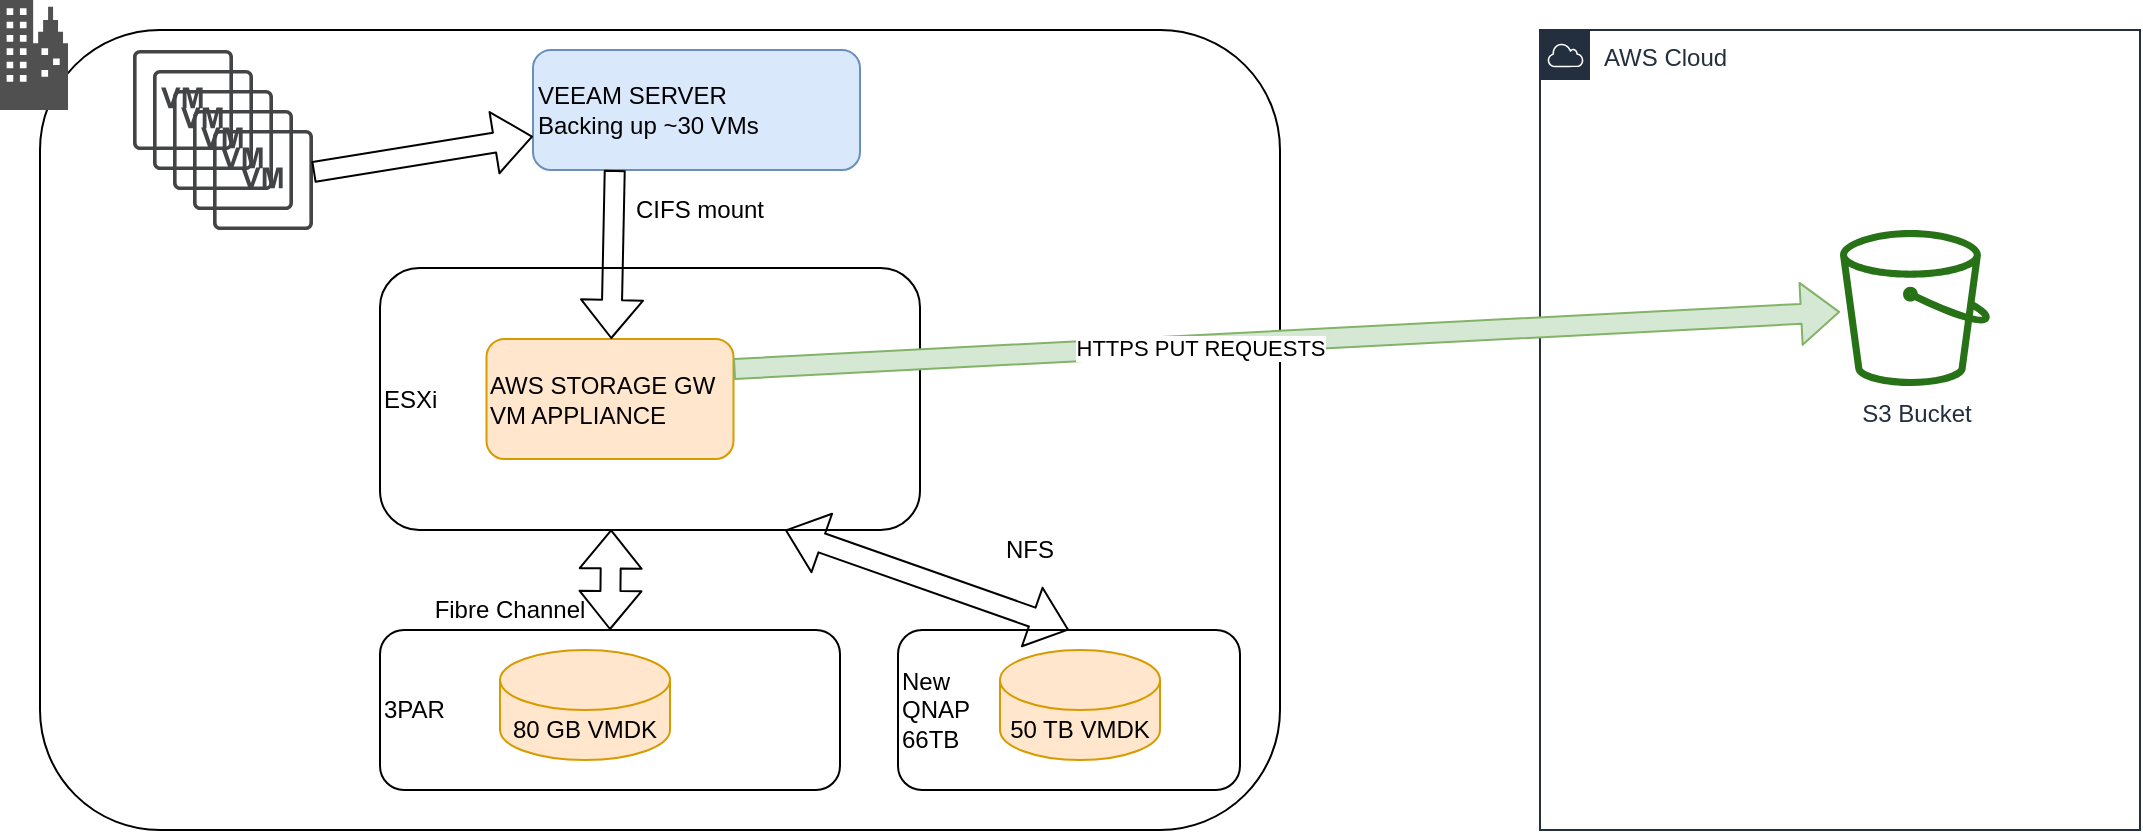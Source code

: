 <mxfile version="13.7.7" type="github" pages="11">
  <diagram name="OPTION 1" id="OQ4d2Ti3MD8oNVccsmto">
    <mxGraphModel dx="1038" dy="579" grid="1" gridSize="10" guides="1" tooltips="1" connect="1" arrows="1" fold="1" page="1" pageScale="1" pageWidth="1169" pageHeight="827" math="0" shadow="0">
      <root>
        <mxCell id="P-UVa3s4yP6Qn7Gk4LT6-0" />
        <mxCell id="P-UVa3s4yP6Qn7Gk4LT6-1" parent="P-UVa3s4yP6Qn7Gk4LT6-0" />
        <mxCell id="7pQ8uUFUjqMrN2nSc1Ep-0" value="AWS Cloud" style="points=[[0,0],[0.25,0],[0.5,0],[0.75,0],[1,0],[1,0.25],[1,0.5],[1,0.75],[1,1],[0.75,1],[0.5,1],[0.25,1],[0,1],[0,0.75],[0,0.5],[0,0.25]];outlineConnect=0;gradientColor=none;html=1;whiteSpace=wrap;fontSize=12;fontStyle=0;shape=mxgraph.aws4.group;grIcon=mxgraph.aws4.group_aws_cloud;strokeColor=#232F3E;fillColor=none;verticalAlign=top;align=left;spacingLeft=30;fontColor=#232F3E;dashed=0;" parent="P-UVa3s4yP6Qn7Gk4LT6-1" vertex="1">
          <mxGeometry x="810" y="180" width="300" height="400" as="geometry" />
        </mxCell>
        <mxCell id="P-UVa3s4yP6Qn7Gk4LT6-2" value="" style="rounded=1;whiteSpace=wrap;html=1;align=left;" parent="P-UVa3s4yP6Qn7Gk4LT6-1" vertex="1">
          <mxGeometry x="60" y="180" width="620" height="400" as="geometry" />
        </mxCell>
        <mxCell id="P-UVa3s4yP6Qn7Gk4LT6-24" value="ESXi" style="rounded=1;whiteSpace=wrap;html=1;align=left;" parent="P-UVa3s4yP6Qn7Gk4LT6-1" vertex="1">
          <mxGeometry x="230" y="299" width="270" height="131" as="geometry" />
        </mxCell>
        <mxCell id="P-UVa3s4yP6Qn7Gk4LT6-6" value="" style="pointerEvents=1;shadow=0;dashed=0;html=1;strokeColor=none;fillColor=#434445;aspect=fixed;labelPosition=center;verticalLabelPosition=bottom;verticalAlign=top;align=center;outlineConnect=0;shape=mxgraph.vvd.virtual_machine;" parent="P-UVa3s4yP6Qn7Gk4LT6-1" vertex="1">
          <mxGeometry x="106.5" y="190" width="50" height="50" as="geometry" />
        </mxCell>
        <mxCell id="P-UVa3s4yP6Qn7Gk4LT6-7" value="" style="pointerEvents=1;shadow=0;dashed=0;html=1;strokeColor=none;fillColor=#434445;aspect=fixed;labelPosition=center;verticalLabelPosition=bottom;verticalAlign=top;align=center;outlineConnect=0;shape=mxgraph.vvd.virtual_machine;" parent="P-UVa3s4yP6Qn7Gk4LT6-1" vertex="1">
          <mxGeometry x="116.5" y="200" width="50" height="50" as="geometry" />
        </mxCell>
        <mxCell id="P-UVa3s4yP6Qn7Gk4LT6-8" value="" style="pointerEvents=1;shadow=0;dashed=0;html=1;strokeColor=none;fillColor=#434445;aspect=fixed;labelPosition=center;verticalLabelPosition=bottom;verticalAlign=top;align=center;outlineConnect=0;shape=mxgraph.vvd.virtual_machine;" parent="P-UVa3s4yP6Qn7Gk4LT6-1" vertex="1">
          <mxGeometry x="126.5" y="210" width="50" height="50" as="geometry" />
        </mxCell>
        <mxCell id="P-UVa3s4yP6Qn7Gk4LT6-9" value="" style="pointerEvents=1;shadow=0;dashed=0;html=1;strokeColor=none;fillColor=#434445;aspect=fixed;labelPosition=center;verticalLabelPosition=bottom;verticalAlign=top;align=center;outlineConnect=0;shape=mxgraph.vvd.virtual_machine;" parent="P-UVa3s4yP6Qn7Gk4LT6-1" vertex="1">
          <mxGeometry x="136.5" y="220" width="50" height="50" as="geometry" />
        </mxCell>
        <mxCell id="P-UVa3s4yP6Qn7Gk4LT6-10" value="" style="pointerEvents=1;shadow=0;dashed=0;html=1;strokeColor=none;fillColor=#434445;aspect=fixed;labelPosition=center;verticalLabelPosition=bottom;verticalAlign=top;align=center;outlineConnect=0;shape=mxgraph.vvd.virtual_machine;" parent="P-UVa3s4yP6Qn7Gk4LT6-1" vertex="1">
          <mxGeometry x="146.5" y="230" width="50" height="50" as="geometry" />
        </mxCell>
        <mxCell id="P-UVa3s4yP6Qn7Gk4LT6-11" value="VEEAM SERVER&lt;br&gt;Backing up ~30 VMs" style="rounded=1;whiteSpace=wrap;html=1;align=left;fillColor=#dae8fc;strokeColor=#6c8ebf;" parent="P-UVa3s4yP6Qn7Gk4LT6-1" vertex="1">
          <mxGeometry x="306.5" y="190" width="163.5" height="60" as="geometry" />
        </mxCell>
        <mxCell id="P-UVa3s4yP6Qn7Gk4LT6-12" value="" style="shape=flexArrow;endArrow=classic;html=1;" parent="P-UVa3s4yP6Qn7Gk4LT6-1" source="P-UVa3s4yP6Qn7Gk4LT6-10" target="P-UVa3s4yP6Qn7Gk4LT6-11" edge="1">
          <mxGeometry width="50" height="50" relative="1" as="geometry">
            <mxPoint x="530" y="390" as="sourcePoint" />
            <mxPoint x="580" y="340" as="targetPoint" />
          </mxGeometry>
        </mxCell>
        <mxCell id="P-UVa3s4yP6Qn7Gk4LT6-13" value="AWS STORAGE GW&lt;br&gt;VM APPLIANCE&amp;nbsp;" style="rounded=1;whiteSpace=wrap;html=1;align=left;fillColor=#ffe6cc;strokeColor=#d79b00;" parent="P-UVa3s4yP6Qn7Gk4LT6-1" vertex="1">
          <mxGeometry x="283.25" y="334.5" width="123.5" height="60" as="geometry" />
        </mxCell>
        <mxCell id="P-UVa3s4yP6Qn7Gk4LT6-17" value="S3 Bucket" style="outlineConnect=0;fontColor=#232F3E;gradientColor=none;fillColor=#277116;strokeColor=none;dashed=0;verticalLabelPosition=bottom;verticalAlign=top;align=center;html=1;fontSize=12;fontStyle=0;aspect=fixed;pointerEvents=1;shape=mxgraph.aws4.bucket;" parent="P-UVa3s4yP6Qn7Gk4LT6-1" vertex="1">
          <mxGeometry x="960" y="280" width="75" height="78" as="geometry" />
        </mxCell>
        <mxCell id="P-UVa3s4yP6Qn7Gk4LT6-18" value="" style="shape=flexArrow;endArrow=classic;html=1;fillColor=#d5e8d4;strokeColor=#82b366;exitX=1;exitY=0.25;exitDx=0;exitDy=0;" parent="P-UVa3s4yP6Qn7Gk4LT6-1" source="P-UVa3s4yP6Qn7Gk4LT6-13" target="P-UVa3s4yP6Qn7Gk4LT6-17" edge="1">
          <mxGeometry width="50" height="50" relative="1" as="geometry">
            <mxPoint x="610" y="360" as="sourcePoint" />
            <mxPoint x="660" y="310" as="targetPoint" />
          </mxGeometry>
        </mxCell>
        <mxCell id="2d9Ji4yUvQ0vjZ_qE1Nb-6" value="HTTPS PUT REQUESTS" style="edgeLabel;html=1;align=center;verticalAlign=middle;resizable=0;points=[];" vertex="1" connectable="0" parent="P-UVa3s4yP6Qn7Gk4LT6-18">
          <mxGeometry x="-0.158" y="-1" relative="1" as="geometry">
            <mxPoint as="offset" />
          </mxGeometry>
        </mxCell>
        <mxCell id="P-UVa3s4yP6Qn7Gk4LT6-19" value="" style="shape=flexArrow;endArrow=classic;html=1;exitX=0.25;exitY=1;exitDx=0;exitDy=0;" parent="P-UVa3s4yP6Qn7Gk4LT6-1" source="P-UVa3s4yP6Qn7Gk4LT6-11" target="P-UVa3s4yP6Qn7Gk4LT6-13" edge="1">
          <mxGeometry width="50" height="50" relative="1" as="geometry">
            <mxPoint x="346.5" y="275" as="sourcePoint" />
            <mxPoint x="500" y="285.785" as="targetPoint" />
          </mxGeometry>
        </mxCell>
        <mxCell id="P-UVa3s4yP6Qn7Gk4LT6-23" value="New&lt;br&gt;QNAP&lt;br&gt;66TB" style="rounded=1;whiteSpace=wrap;html=1;align=left;" parent="P-UVa3s4yP6Qn7Gk4LT6-1" vertex="1">
          <mxGeometry x="489" y="480" width="171" height="80" as="geometry" />
        </mxCell>
        <mxCell id="P-UVa3s4yP6Qn7Gk4LT6-26" value="3PAR" style="rounded=1;whiteSpace=wrap;html=1;align=left;" parent="P-UVa3s4yP6Qn7Gk4LT6-1" vertex="1">
          <mxGeometry x="230" y="480" width="230" height="80" as="geometry" />
        </mxCell>
        <mxCell id="P-UVa3s4yP6Qn7Gk4LT6-27" value="50 TB VMDK" style="shape=cylinder3;whiteSpace=wrap;html=1;boundedLbl=1;backgroundOutline=1;size=15;fillColor=#ffe6cc;strokeColor=#d79b00;" parent="P-UVa3s4yP6Qn7Gk4LT6-1" vertex="1">
          <mxGeometry x="540" y="490" width="80" height="55" as="geometry" />
        </mxCell>
        <mxCell id="7pQ8uUFUjqMrN2nSc1Ep-1" value="" style="shape=flexArrow;endArrow=classic;startArrow=classic;html=1;exitX=0.5;exitY=0;exitDx=0;exitDy=0;entryX=0.428;entryY=0.998;entryDx=0;entryDy=0;entryPerimeter=0;" parent="P-UVa3s4yP6Qn7Gk4LT6-1" source="P-UVa3s4yP6Qn7Gk4LT6-26" target="P-UVa3s4yP6Qn7Gk4LT6-24" edge="1">
          <mxGeometry width="50" height="50" relative="1" as="geometry">
            <mxPoint x="650" y="380" as="sourcePoint" />
            <mxPoint x="700" y="330" as="targetPoint" />
          </mxGeometry>
        </mxCell>
        <mxCell id="7pQ8uUFUjqMrN2nSc1Ep-2" value="" style="shape=flexArrow;endArrow=classic;startArrow=classic;html=1;exitX=0.5;exitY=0;exitDx=0;exitDy=0;entryX=0.75;entryY=1;entryDx=0;entryDy=0;" parent="P-UVa3s4yP6Qn7Gk4LT6-1" source="P-UVa3s4yP6Qn7Gk4LT6-23" target="P-UVa3s4yP6Qn7Gk4LT6-24" edge="1">
          <mxGeometry width="50" height="50" relative="1" as="geometry">
            <mxPoint x="355" y="490" as="sourcePoint" />
            <mxPoint x="355.56" y="439.738" as="targetPoint" />
          </mxGeometry>
        </mxCell>
        <mxCell id="2d9Ji4yUvQ0vjZ_qE1Nb-0" value="CIFS mount" style="text;html=1;strokeColor=none;fillColor=none;align=center;verticalAlign=middle;whiteSpace=wrap;rounded=0;" vertex="1" parent="P-UVa3s4yP6Qn7Gk4LT6-1">
          <mxGeometry x="340" y="260" width="100" height="20" as="geometry" />
        </mxCell>
        <mxCell id="2d9Ji4yUvQ0vjZ_qE1Nb-2" value="80 GB VMDK" style="shape=cylinder3;whiteSpace=wrap;html=1;boundedLbl=1;backgroundOutline=1;size=15;fillColor=#ffe6cc;strokeColor=#d79b00;" vertex="1" parent="P-UVa3s4yP6Qn7Gk4LT6-1">
          <mxGeometry x="290" y="490" width="85" height="55" as="geometry" />
        </mxCell>
        <mxCell id="2d9Ji4yUvQ0vjZ_qE1Nb-3" value="NFS" style="text;html=1;strokeColor=none;fillColor=none;align=center;verticalAlign=middle;whiteSpace=wrap;rounded=0;" vertex="1" parent="P-UVa3s4yP6Qn7Gk4LT6-1">
          <mxGeometry x="510" y="430" width="90" height="20" as="geometry" />
        </mxCell>
        <mxCell id="2d9Ji4yUvQ0vjZ_qE1Nb-4" value="Fibre Channel" style="text;html=1;strokeColor=none;fillColor=none;align=center;verticalAlign=middle;whiteSpace=wrap;rounded=0;" vertex="1" parent="P-UVa3s4yP6Qn7Gk4LT6-1">
          <mxGeometry x="250" y="460" width="90" height="20" as="geometry" />
        </mxCell>
        <mxCell id="2d9Ji4yUvQ0vjZ_qE1Nb-5" value="" style="pointerEvents=1;shadow=0;dashed=0;html=1;strokeColor=none;fillColor=#505050;labelPosition=center;verticalLabelPosition=bottom;verticalAlign=top;outlineConnect=0;align=center;shape=mxgraph.office.concepts.on_premises;" vertex="1" parent="P-UVa3s4yP6Qn7Gk4LT6-1">
          <mxGeometry x="40" y="165" width="34" height="55" as="geometry" />
        </mxCell>
      </root>
    </mxGraphModel>
  </diagram>
  <diagram id="hAgcQKXH3loqCXleQwWN" name="OPTION 2">
    <mxGraphModel dx="1038" dy="579" grid="1" gridSize="10" guides="1" tooltips="1" connect="1" arrows="1" fold="1" page="1" pageScale="1" pageWidth="1169" pageHeight="827" math="0" shadow="0">
      <root>
        <mxCell id="-_ASoIUO84pkn09L_Hc0-0" />
        <mxCell id="-_ASoIUO84pkn09L_Hc0-1" parent="-_ASoIUO84pkn09L_Hc0-0" />
        <mxCell id="1maRDxndJelnmM9gfBUF-0" value="" style="rounded=1;whiteSpace=wrap;html=1;align=left;" vertex="1" parent="-_ASoIUO84pkn09L_Hc0-1">
          <mxGeometry x="60" y="180" width="640" height="400" as="geometry" />
        </mxCell>
        <mxCell id="d3d6m50xm0D7pohVw9u7-0" value="ESXi" style="rounded=1;whiteSpace=wrap;html=1;align=left;" vertex="1" parent="-_ASoIUO84pkn09L_Hc0-1">
          <mxGeometry x="230" y="299" width="270" height="131" as="geometry" />
        </mxCell>
        <mxCell id="gFqh7jiT6pV3XqUbgU2W-3" value="" style="pointerEvents=1;shadow=0;dashed=0;html=1;strokeColor=none;fillColor=#434445;aspect=fixed;labelPosition=center;verticalLabelPosition=bottom;verticalAlign=top;align=center;outlineConnect=0;shape=mxgraph.vvd.virtual_machine;" parent="-_ASoIUO84pkn09L_Hc0-1" vertex="1">
          <mxGeometry x="106.5" y="190" width="50" height="50" as="geometry" />
        </mxCell>
        <mxCell id="gFqh7jiT6pV3XqUbgU2W-4" value="" style="pointerEvents=1;shadow=0;dashed=0;html=1;strokeColor=none;fillColor=#434445;aspect=fixed;labelPosition=center;verticalLabelPosition=bottom;verticalAlign=top;align=center;outlineConnect=0;shape=mxgraph.vvd.virtual_machine;" parent="-_ASoIUO84pkn09L_Hc0-1" vertex="1">
          <mxGeometry x="116.5" y="200" width="50" height="50" as="geometry" />
        </mxCell>
        <mxCell id="gFqh7jiT6pV3XqUbgU2W-5" value="" style="pointerEvents=1;shadow=0;dashed=0;html=1;strokeColor=none;fillColor=#434445;aspect=fixed;labelPosition=center;verticalLabelPosition=bottom;verticalAlign=top;align=center;outlineConnect=0;shape=mxgraph.vvd.virtual_machine;" parent="-_ASoIUO84pkn09L_Hc0-1" vertex="1">
          <mxGeometry x="126.5" y="210" width="50" height="50" as="geometry" />
        </mxCell>
        <mxCell id="gFqh7jiT6pV3XqUbgU2W-6" value="" style="pointerEvents=1;shadow=0;dashed=0;html=1;strokeColor=none;fillColor=#434445;aspect=fixed;labelPosition=center;verticalLabelPosition=bottom;verticalAlign=top;align=center;outlineConnect=0;shape=mxgraph.vvd.virtual_machine;" parent="-_ASoIUO84pkn09L_Hc0-1" vertex="1">
          <mxGeometry x="136.5" y="220" width="50" height="50" as="geometry" />
        </mxCell>
        <mxCell id="gFqh7jiT6pV3XqUbgU2W-7" value="" style="pointerEvents=1;shadow=0;dashed=0;html=1;strokeColor=none;fillColor=#434445;aspect=fixed;labelPosition=center;verticalLabelPosition=bottom;verticalAlign=top;align=center;outlineConnect=0;shape=mxgraph.vvd.virtual_machine;" parent="-_ASoIUO84pkn09L_Hc0-1" vertex="1">
          <mxGeometry x="146.5" y="230" width="50" height="50" as="geometry" />
        </mxCell>
        <mxCell id="gFqh7jiT6pV3XqUbgU2W-9" value="" style="shape=flexArrow;endArrow=classic;html=1;entryX=0;entryY=0.5;entryDx=0;entryDy=0;" parent="-_ASoIUO84pkn09L_Hc0-1" source="gFqh7jiT6pV3XqUbgU2W-7" target="4pxqS8hl4cRsPvc9OxLg-0" edge="1">
          <mxGeometry width="50" height="50" relative="1" as="geometry">
            <mxPoint x="530" y="390" as="sourcePoint" />
            <mxPoint x="284.75" y="234.673" as="targetPoint" />
          </mxGeometry>
        </mxCell>
        <mxCell id="gFqh7jiT6pV3XqUbgU2W-12" value="" style="shape=flexArrow;endArrow=classic;html=1;exitX=0.75;exitY=1;exitDx=0;exitDy=0;" parent="-_ASoIUO84pkn09L_Hc0-1" source="4pxqS8hl4cRsPvc9OxLg-0" target="Lo3ecfvFViaCUrUquosp-0" edge="1">
          <mxGeometry width="50" height="50" relative="1" as="geometry">
            <mxPoint x="448.25" y="235" as="sourcePoint" />
            <mxPoint x="490" y="271.117" as="targetPoint" />
          </mxGeometry>
        </mxCell>
        <mxCell id="gFqh7jiT6pV3XqUbgU2W-15" value="VPC" style="points=[[0,0],[0.25,0],[0.5,0],[0.75,0],[1,0],[1,0.25],[1,0.5],[1,0.75],[1,1],[0.75,1],[0.5,1],[0.25,1],[0,1],[0,0.75],[0,0.5],[0,0.25]];outlineConnect=0;gradientColor=none;html=1;whiteSpace=wrap;fontSize=12;fontStyle=0;shape=mxgraph.aws4.group;grIcon=mxgraph.aws4.group_vpc;strokeColor=#248814;fillColor=none;verticalAlign=top;align=left;spacingLeft=30;fontColor=#AAB7B8;dashed=0;" parent="-_ASoIUO84pkn09L_Hc0-1" vertex="1">
          <mxGeometry x="820" y="190" width="280" height="320" as="geometry" />
        </mxCell>
        <mxCell id="gFqh7jiT6pV3XqUbgU2W-16" value="S3 Bucket" style="outlineConnect=0;fontColor=#232F3E;gradientColor=none;fillColor=#277116;strokeColor=none;dashed=0;verticalLabelPosition=bottom;verticalAlign=top;align=center;html=1;fontSize=12;fontStyle=0;aspect=fixed;pointerEvents=1;shape=mxgraph.aws4.bucket;" parent="-_ASoIUO84pkn09L_Hc0-1" vertex="1">
          <mxGeometry x="960" y="280" width="75" height="78" as="geometry" />
        </mxCell>
        <mxCell id="gFqh7jiT6pV3XqUbgU2W-17" value="" style="shape=flexArrow;endArrow=classic;html=1;fillColor=#d5e8d4;strokeColor=#82b366;" parent="-_ASoIUO84pkn09L_Hc0-1" source="0QRe5BsRszbVBx--UJom-0" target="gFqh7jiT6pV3XqUbgU2W-16" edge="1">
          <mxGeometry width="50" height="50" relative="1" as="geometry">
            <mxPoint x="366.5" y="444.054" as="sourcePoint" />
            <mxPoint x="660" y="310" as="targetPoint" />
          </mxGeometry>
        </mxCell>
        <mxCell id="Wvh4zSrakrT8_PSNOUsO-0" value="HTTPS PUT REQUESTS" style="edgeLabel;html=1;align=center;verticalAlign=middle;resizable=0;points=[];" vertex="1" connectable="0" parent="gFqh7jiT6pV3XqUbgU2W-17">
          <mxGeometry x="0.268" y="-1" relative="1" as="geometry">
            <mxPoint as="offset" />
          </mxGeometry>
        </mxCell>
        <mxCell id="Lo3ecfvFViaCUrUquosp-0" value="New&lt;br&gt;QNAP&lt;br&gt;66TB" style="rounded=1;whiteSpace=wrap;html=1;align=center;" vertex="1" parent="-_ASoIUO84pkn09L_Hc0-1">
          <mxGeometry x="489" y="480" width="171" height="80" as="geometry" />
        </mxCell>
        <mxCell id="Lo3ecfvFViaCUrUquosp-1" value="3PAR" style="rounded=1;whiteSpace=wrap;html=1;align=left;" vertex="1" parent="-_ASoIUO84pkn09L_Hc0-1">
          <mxGeometry x="230" y="480" width="230" height="80" as="geometry" />
        </mxCell>
        <mxCell id="4pxqS8hl4cRsPvc9OxLg-0" value="VEEAM SERVER&lt;br&gt;Backing up ~30 VMs" style="rounded=1;whiteSpace=wrap;html=1;align=left;fillColor=#dae8fc;strokeColor=#6c8ebf;" vertex="1" parent="-_ASoIUO84pkn09L_Hc0-1">
          <mxGeometry x="450" y="200" width="163.5" height="60" as="geometry" />
        </mxCell>
        <mxCell id="GhlHSi90hsurMvZzRKNt-0" value="" style="pointerEvents=1;shadow=0;dashed=0;html=1;strokeColor=none;fillColor=#505050;labelPosition=center;verticalLabelPosition=bottom;verticalAlign=top;outlineConnect=0;align=center;shape=mxgraph.office.concepts.on_premises;" vertex="1" parent="-_ASoIUO84pkn09L_Hc0-1">
          <mxGeometry x="40" y="165" width="34" height="55" as="geometry" />
        </mxCell>
        <mxCell id="c87j7cqOmJLjn70nUTHI-0" value="CIFS mount" style="text;html=1;strokeColor=none;fillColor=none;align=center;verticalAlign=middle;whiteSpace=wrap;rounded=0;" vertex="1" parent="-_ASoIUO84pkn09L_Hc0-1">
          <mxGeometry x="330" y="270" width="100" height="20" as="geometry" />
        </mxCell>
        <mxCell id="Wka1mIcfKCUarUg3PR1q-0" value="" style="shape=flexArrow;endArrow=classic;startArrow=classic;html=1;exitX=0.5;exitY=0;exitDx=0;exitDy=0;entryX=0.428;entryY=0.998;entryDx=0;entryDy=0;entryPerimeter=0;" edge="1" parent="-_ASoIUO84pkn09L_Hc0-1">
          <mxGeometry width="50" height="50" relative="1" as="geometry">
            <mxPoint x="345" y="480" as="sourcePoint" />
            <mxPoint x="345.56" y="429.738" as="targetPoint" />
          </mxGeometry>
        </mxCell>
        <mxCell id="Wka1mIcfKCUarUg3PR1q-1" value="80 GB VMDK" style="shape=cylinder3;whiteSpace=wrap;html=1;boundedLbl=1;backgroundOutline=1;size=15;fillColor=#ffe6cc;strokeColor=#d79b00;" vertex="1" parent="-_ASoIUO84pkn09L_Hc0-1">
          <mxGeometry x="270" y="490" width="85" height="55" as="geometry" />
        </mxCell>
        <mxCell id="Wka1mIcfKCUarUg3PR1q-2" value="Fibre Channel" style="text;html=1;strokeColor=none;fillColor=none;align=center;verticalAlign=middle;whiteSpace=wrap;rounded=0;" vertex="1" parent="-_ASoIUO84pkn09L_Hc0-1">
          <mxGeometry x="250" y="460" width="90" height="20" as="geometry" />
        </mxCell>
        <mxCell id="0QRe5BsRszbVBx--UJom-0" value="AWS STORAGE GW&lt;br&gt;VM APPLIANCE&amp;nbsp;" style="rounded=1;whiteSpace=wrap;html=1;align=left;fillColor=#ffe6cc;strokeColor=#d79b00;" vertex="1" parent="-_ASoIUO84pkn09L_Hc0-1">
          <mxGeometry x="283.25" y="334.5" width="123.5" height="60" as="geometry" />
        </mxCell>
        <mxCell id="41f1_86SiA0mzIvwtrqg-0" value="400 GB VMDK" style="shape=cylinder3;whiteSpace=wrap;html=1;boundedLbl=1;backgroundOutline=1;size=15;fillColor=#ffe6cc;strokeColor=#d79b00;" vertex="1" parent="-_ASoIUO84pkn09L_Hc0-1">
          <mxGeometry x="365" y="490" width="85" height="55" as="geometry" />
        </mxCell>
        <mxCell id="41f1_86SiA0mzIvwtrqg-1" value="" style="curved=1;endArrow=classic;html=1;exitX=0.25;exitY=0;exitDx=0;exitDy=0;entryX=0.5;entryY=0;entryDx=0;entryDy=0;strokeColor=#00FF00;strokeWidth=4;" edge="1" parent="-_ASoIUO84pkn09L_Hc0-1" source="Lo3ecfvFViaCUrUquosp-0" target="0QRe5BsRszbVBx--UJom-0">
          <mxGeometry width="50" height="50" relative="1" as="geometry">
            <mxPoint x="500" y="390" as="sourcePoint" />
            <mxPoint x="550" y="340" as="targetPoint" />
            <Array as="points">
              <mxPoint x="550" y="390" />
              <mxPoint x="532" y="290" />
              <mxPoint x="532" y="220" />
            </Array>
          </mxGeometry>
        </mxCell>
        <mxCell id="41f1_86SiA0mzIvwtrqg-2" value="CIFS mount" style="text;html=1;strokeColor=none;fillColor=none;align=center;verticalAlign=middle;whiteSpace=wrap;rounded=0;" vertex="1" parent="-_ASoIUO84pkn09L_Hc0-1">
          <mxGeometry x="595" y="380" width="100" height="20" as="geometry" />
        </mxCell>
      </root>
    </mxGraphModel>
  </diagram>
  <diagram name="LARGE LOCAL" id="R0q3C46FL9Q9QsEFeaIM">
    <mxGraphModel dx="1038" dy="579" grid="1" gridSize="10" guides="1" tooltips="1" connect="1" arrows="1" fold="1" page="1" pageScale="1" pageWidth="1169" pageHeight="827" math="0" shadow="0">
      <root>
        <mxCell id="RW-3u5JUz2MgHWzMNND7-0" />
        <mxCell id="RW-3u5JUz2MgHWzMNND7-1" parent="RW-3u5JUz2MgHWzMNND7-0" />
        <mxCell id="RW-3u5JUz2MgHWzMNND7-2" value="" style="rounded=1;whiteSpace=wrap;html=1;align=left;" parent="RW-3u5JUz2MgHWzMNND7-1" vertex="1">
          <mxGeometry x="60" y="180" width="570" height="400" as="geometry" />
        </mxCell>
        <mxCell id="RW-3u5JUz2MgHWzMNND7-3" value="UHI AWS Review" style="text;html=1;resizable=0;points=[];autosize=1;align=left;verticalAlign=top;spacingTop=-4;fontSize=30;fontStyle=1" parent="RW-3u5JUz2MgHWzMNND7-1" vertex="1">
          <mxGeometry x="56.5" y="64.5" width="250" height="40" as="geometry" />
        </mxCell>
        <mxCell id="RW-3u5JUz2MgHWzMNND7-4" value="Subtitle text&lt;br style=&quot;font-size: 16px&quot;&gt;" style="text;html=1;resizable=0;points=[];autosize=1;align=left;verticalAlign=top;spacingTop=-4;fontSize=16;" parent="RW-3u5JUz2MgHWzMNND7-1" vertex="1">
          <mxGeometry x="56.5" y="114.5" width="100" height="20" as="geometry" />
        </mxCell>
        <mxCell id="RW-3u5JUz2MgHWzMNND7-5" value="" style="line;strokeWidth=2;html=1;fontSize=14;" parent="RW-3u5JUz2MgHWzMNND7-1" vertex="1">
          <mxGeometry x="52.5" y="139.5" width="1060" height="10" as="geometry" />
        </mxCell>
        <mxCell id="RW-3u5JUz2MgHWzMNND7-6" value="" style="pointerEvents=1;shadow=0;dashed=0;html=1;strokeColor=none;fillColor=#434445;aspect=fixed;labelPosition=center;verticalLabelPosition=bottom;verticalAlign=top;align=center;outlineConnect=0;shape=mxgraph.vvd.virtual_machine;" parent="RW-3u5JUz2MgHWzMNND7-1" vertex="1">
          <mxGeometry x="106.5" y="190" width="50" height="50" as="geometry" />
        </mxCell>
        <mxCell id="RW-3u5JUz2MgHWzMNND7-7" value="" style="pointerEvents=1;shadow=0;dashed=0;html=1;strokeColor=none;fillColor=#434445;aspect=fixed;labelPosition=center;verticalLabelPosition=bottom;verticalAlign=top;align=center;outlineConnect=0;shape=mxgraph.vvd.virtual_machine;" parent="RW-3u5JUz2MgHWzMNND7-1" vertex="1">
          <mxGeometry x="116.5" y="200" width="50" height="50" as="geometry" />
        </mxCell>
        <mxCell id="RW-3u5JUz2MgHWzMNND7-8" value="" style="pointerEvents=1;shadow=0;dashed=0;html=1;strokeColor=none;fillColor=#434445;aspect=fixed;labelPosition=center;verticalLabelPosition=bottom;verticalAlign=top;align=center;outlineConnect=0;shape=mxgraph.vvd.virtual_machine;" parent="RW-3u5JUz2MgHWzMNND7-1" vertex="1">
          <mxGeometry x="126.5" y="210" width="50" height="50" as="geometry" />
        </mxCell>
        <mxCell id="RW-3u5JUz2MgHWzMNND7-9" value="" style="pointerEvents=1;shadow=0;dashed=0;html=1;strokeColor=none;fillColor=#434445;aspect=fixed;labelPosition=center;verticalLabelPosition=bottom;verticalAlign=top;align=center;outlineConnect=0;shape=mxgraph.vvd.virtual_machine;" parent="RW-3u5JUz2MgHWzMNND7-1" vertex="1">
          <mxGeometry x="136.5" y="220" width="50" height="50" as="geometry" />
        </mxCell>
        <mxCell id="RW-3u5JUz2MgHWzMNND7-10" value="" style="pointerEvents=1;shadow=0;dashed=0;html=1;strokeColor=none;fillColor=#434445;aspect=fixed;labelPosition=center;verticalLabelPosition=bottom;verticalAlign=top;align=center;outlineConnect=0;shape=mxgraph.vvd.virtual_machine;" parent="RW-3u5JUz2MgHWzMNND7-1" vertex="1">
          <mxGeometry x="146.5" y="230" width="50" height="50" as="geometry" />
        </mxCell>
        <mxCell id="RW-3u5JUz2MgHWzMNND7-11" value="VEEAM&lt;br&gt;x VMs (28 - 30) some big" style="rounded=1;whiteSpace=wrap;html=1;align=left;fillColor=#dae8fc;strokeColor=#6c8ebf;" parent="RW-3u5JUz2MgHWzMNND7-1" vertex="1">
          <mxGeometry x="306.5" y="190" width="163.5" height="60" as="geometry" />
        </mxCell>
        <mxCell id="RW-3u5JUz2MgHWzMNND7-12" value="" style="shape=flexArrow;endArrow=classic;html=1;" parent="RW-3u5JUz2MgHWzMNND7-1" source="RW-3u5JUz2MgHWzMNND7-10" target="RW-3u5JUz2MgHWzMNND7-11" edge="1">
          <mxGeometry width="50" height="50" relative="1" as="geometry">
            <mxPoint x="530" y="390" as="sourcePoint" />
            <mxPoint x="580" y="340" as="targetPoint" />
          </mxGeometry>
        </mxCell>
        <mxCell id="RW-3u5JUz2MgHWzMNND7-13" value="AWS STORAGE GW&lt;br&gt;VM APPLIANCE&amp;nbsp;" style="rounded=1;whiteSpace=wrap;html=1;align=left;" parent="RW-3u5JUz2MgHWzMNND7-1" vertex="1">
          <mxGeometry x="306.5" y="310" width="123.5" height="60" as="geometry" />
        </mxCell>
        <mxCell id="RW-3u5JUz2MgHWzMNND7-14" value="VMDK&lt;br&gt;INCREASE TO TB SCALE&lt;br&gt;NOT ENOUGH FAST CLASS CURRENTLY" style="shape=cylinder3;whiteSpace=wrap;html=1;boundedLbl=1;backgroundOutline=1;size=15;" parent="RW-3u5JUz2MgHWzMNND7-1" vertex="1">
          <mxGeometry x="280" y="420" width="166.5" height="130" as="geometry" />
        </mxCell>
        <mxCell id="RW-3u5JUz2MgHWzMNND7-16" value="Microsoft&amp;nbsp;&lt;br&gt;File Sharing&lt;br&gt;Target" style="text;html=1;strokeColor=none;fillColor=none;align=center;verticalAlign=middle;whiteSpace=wrap;rounded=0;" parent="RW-3u5JUz2MgHWzMNND7-1" vertex="1">
          <mxGeometry x="266.5" y="360" width="40" height="20" as="geometry" />
        </mxCell>
        <mxCell id="RW-3u5JUz2MgHWzMNND7-17" value="VPC" style="points=[[0,0],[0.25,0],[0.5,0],[0.75,0],[1,0],[1,0.25],[1,0.5],[1,0.75],[1,1],[0.75,1],[0.5,1],[0.25,1],[0,1],[0,0.75],[0,0.5],[0,0.25]];outlineConnect=0;gradientColor=none;html=1;whiteSpace=wrap;fontSize=12;fontStyle=0;shape=mxgraph.aws4.group;grIcon=mxgraph.aws4.group_vpc;strokeColor=#248814;fillColor=none;verticalAlign=top;align=left;spacingLeft=30;fontColor=#AAB7B8;dashed=0;" parent="RW-3u5JUz2MgHWzMNND7-1" vertex="1">
          <mxGeometry x="820" y="190" width="280" height="320" as="geometry" />
        </mxCell>
        <mxCell id="RW-3u5JUz2MgHWzMNND7-18" value="" style="outlineConnect=0;fontColor=#232F3E;gradientColor=none;fillColor=#277116;strokeColor=none;dashed=0;verticalLabelPosition=bottom;verticalAlign=top;align=center;html=1;fontSize=12;fontStyle=0;aspect=fixed;pointerEvents=1;shape=mxgraph.aws4.bucket;" parent="RW-3u5JUz2MgHWzMNND7-1" vertex="1">
          <mxGeometry x="960" y="280" width="75" height="78" as="geometry" />
        </mxCell>
        <mxCell id="RW-3u5JUz2MgHWzMNND7-19" value="" style="shape=flexArrow;endArrow=classic;html=1;fillColor=#d5e8d4;strokeColor=#82b366;" parent="RW-3u5JUz2MgHWzMNND7-1" source="RW-3u5JUz2MgHWzMNND7-14" target="RW-3u5JUz2MgHWzMNND7-18" edge="1">
          <mxGeometry width="50" height="50" relative="1" as="geometry">
            <mxPoint x="610" y="360" as="sourcePoint" />
            <mxPoint x="660" y="310" as="targetPoint" />
          </mxGeometry>
        </mxCell>
        <mxCell id="RW-3u5JUz2MgHWzMNND7-23" value="" style="shape=flexArrow;endArrow=classic;html=1;exitX=0.25;exitY=1;exitDx=0;exitDy=0;" parent="RW-3u5JUz2MgHWzMNND7-1" source="RW-3u5JUz2MgHWzMNND7-11" target="RW-3u5JUz2MgHWzMNND7-13" edge="1">
          <mxGeometry width="50" height="50" relative="1" as="geometry">
            <mxPoint x="346.5" y="275" as="sourcePoint" />
            <mxPoint x="500" y="285.785" as="targetPoint" />
          </mxGeometry>
        </mxCell>
        <mxCell id="wQLED778K4Ff3pUmFSML-0" value="NO 3PAR PHYSICAL CAPACITY&lt;br&gt;&lt;br&gt;WOULD REQUIRE ANOTHER SHELF&amp;nbsp;&lt;br&gt;&lt;br&gt;AGE OF EQUIPMENT COULD BE COST PROHIBITIVE" style="text;html=1;strokeColor=none;fillColor=none;align=center;verticalAlign=middle;whiteSpace=wrap;rounded=0;" parent="RW-3u5JUz2MgHWzMNND7-1" vertex="1">
          <mxGeometry x="141.5" y="620" width="308.5" height="20" as="geometry" />
        </mxCell>
        <mxCell id="wtHEyjy8LVQ15Rh5qazC-0" value="DEDUPE ON 3PAR?&lt;br&gt;7.5K/10K/15K/SSD" style="text;html=1;strokeColor=none;fillColor=none;align=center;verticalAlign=middle;whiteSpace=wrap;rounded=0;" parent="RW-3u5JUz2MgHWzMNND7-1" vertex="1">
          <mxGeometry x="620" y="610" width="230" height="20" as="geometry" />
        </mxCell>
        <mxCell id="wtHEyjy8LVQ15Rh5qazC-1" value="WORKLOAD TIERING&lt;br&gt;PRIORITY&lt;br&gt;" style="text;html=1;strokeColor=none;fillColor=none;align=center;verticalAlign=middle;whiteSpace=wrap;rounded=0;" parent="RW-3u5JUz2MgHWzMNND7-1" vertex="1">
          <mxGeometry x="977.5" y="600" width="40" height="20" as="geometry" />
        </mxCell>
      </root>
    </mxGraphModel>
  </diagram>
  <diagram name="Copy of QNAP WORKING COPY" id="tlH8XqLaQRt-3Vg5BKt6">
    <mxGraphModel dx="1038" dy="579" grid="1" gridSize="10" guides="1" tooltips="1" connect="1" arrows="1" fold="1" page="1" pageScale="1" pageWidth="1169" pageHeight="827" math="0" shadow="0">
      <root>
        <mxCell id="RWFFq_zjEXjQHHEJAVSJ-0" />
        <mxCell id="RWFFq_zjEXjQHHEJAVSJ-1" parent="RWFFq_zjEXjQHHEJAVSJ-0" />
        <mxCell id="RWFFq_zjEXjQHHEJAVSJ-2" value="" style="rounded=1;whiteSpace=wrap;html=1;align=left;" parent="RWFFq_zjEXjQHHEJAVSJ-1" vertex="1">
          <mxGeometry x="60" y="180" width="570" height="400" as="geometry" />
        </mxCell>
        <mxCell id="RWFFq_zjEXjQHHEJAVSJ-6" value="" style="pointerEvents=1;shadow=0;dashed=0;html=1;strokeColor=none;fillColor=#434445;aspect=fixed;labelPosition=center;verticalLabelPosition=bottom;verticalAlign=top;align=center;outlineConnect=0;shape=mxgraph.vvd.virtual_machine;" parent="RWFFq_zjEXjQHHEJAVSJ-1" vertex="1">
          <mxGeometry x="106.5" y="190" width="50" height="50" as="geometry" />
        </mxCell>
        <mxCell id="RWFFq_zjEXjQHHEJAVSJ-7" value="" style="pointerEvents=1;shadow=0;dashed=0;html=1;strokeColor=none;fillColor=#434445;aspect=fixed;labelPosition=center;verticalLabelPosition=bottom;verticalAlign=top;align=center;outlineConnect=0;shape=mxgraph.vvd.virtual_machine;" parent="RWFFq_zjEXjQHHEJAVSJ-1" vertex="1">
          <mxGeometry x="116.5" y="200" width="50" height="50" as="geometry" />
        </mxCell>
        <mxCell id="RWFFq_zjEXjQHHEJAVSJ-8" value="" style="pointerEvents=1;shadow=0;dashed=0;html=1;strokeColor=none;fillColor=#434445;aspect=fixed;labelPosition=center;verticalLabelPosition=bottom;verticalAlign=top;align=center;outlineConnect=0;shape=mxgraph.vvd.virtual_machine;" parent="RWFFq_zjEXjQHHEJAVSJ-1" vertex="1">
          <mxGeometry x="126.5" y="210" width="50" height="50" as="geometry" />
        </mxCell>
        <mxCell id="RWFFq_zjEXjQHHEJAVSJ-9" value="" style="pointerEvents=1;shadow=0;dashed=0;html=1;strokeColor=none;fillColor=#434445;aspect=fixed;labelPosition=center;verticalLabelPosition=bottom;verticalAlign=top;align=center;outlineConnect=0;shape=mxgraph.vvd.virtual_machine;" parent="RWFFq_zjEXjQHHEJAVSJ-1" vertex="1">
          <mxGeometry x="136.5" y="220" width="50" height="50" as="geometry" />
        </mxCell>
        <mxCell id="RWFFq_zjEXjQHHEJAVSJ-10" value="" style="pointerEvents=1;shadow=0;dashed=0;html=1;strokeColor=none;fillColor=#434445;aspect=fixed;labelPosition=center;verticalLabelPosition=bottom;verticalAlign=top;align=center;outlineConnect=0;shape=mxgraph.vvd.virtual_machine;" parent="RWFFq_zjEXjQHHEJAVSJ-1" vertex="1">
          <mxGeometry x="146.5" y="230" width="50" height="50" as="geometry" />
        </mxCell>
        <mxCell id="RWFFq_zjEXjQHHEJAVSJ-11" value="VEEAM&lt;br&gt;x VMs (28 - 30) some big" style="rounded=1;whiteSpace=wrap;html=1;align=left;fillColor=#dae8fc;strokeColor=#6c8ebf;" parent="RWFFq_zjEXjQHHEJAVSJ-1" vertex="1">
          <mxGeometry x="306.5" y="190" width="163.5" height="60" as="geometry" />
        </mxCell>
        <mxCell id="RWFFq_zjEXjQHHEJAVSJ-12" value="" style="shape=flexArrow;endArrow=classic;html=1;" parent="RWFFq_zjEXjQHHEJAVSJ-1" source="RWFFq_zjEXjQHHEJAVSJ-10" target="RWFFq_zjEXjQHHEJAVSJ-11" edge="1">
          <mxGeometry width="50" height="50" relative="1" as="geometry">
            <mxPoint x="530" y="390" as="sourcePoint" />
            <mxPoint x="580" y="340" as="targetPoint" />
          </mxGeometry>
        </mxCell>
        <mxCell id="RWFFq_zjEXjQHHEJAVSJ-13" value="WINDOWS COPY&amp;nbsp;&lt;br&gt;aws s3 cp" style="rounded=1;whiteSpace=wrap;html=1;align=left;" parent="RWFFq_zjEXjQHHEJAVSJ-1" vertex="1">
          <mxGeometry x="400" y="430" width="120" height="60" as="geometry" />
        </mxCell>
        <mxCell id="RWFFq_zjEXjQHHEJAVSJ-15" value="" style="shape=flexArrow;endArrow=classic;html=1;exitX=0.25;exitY=1;exitDx=0;exitDy=0;" parent="RWFFq_zjEXjQHHEJAVSJ-1" source="RWFFq_zjEXjQHHEJAVSJ-11" target="RWFFq_zjEXjQHHEJAVSJ-21" edge="1">
          <mxGeometry width="50" height="50" relative="1" as="geometry">
            <mxPoint x="530" y="390" as="sourcePoint" />
            <mxPoint x="580" y="340" as="targetPoint" />
          </mxGeometry>
        </mxCell>
        <mxCell id="RWFFq_zjEXjQHHEJAVSJ-24" value="Text" style="edgeLabel;html=1;align=center;verticalAlign=middle;resizable=0;points=[];" parent="RWFFq_zjEXjQHHEJAVSJ-15" vertex="1" connectable="0">
          <mxGeometry x="-0.543" y="-1" relative="1" as="geometry">
            <mxPoint as="offset" />
          </mxGeometry>
        </mxCell>
        <mxCell id="RWFFq_zjEXjQHHEJAVSJ-17" value="VPC" style="points=[[0,0],[0.25,0],[0.5,0],[0.75,0],[1,0],[1,0.25],[1,0.5],[1,0.75],[1,1],[0.75,1],[0.5,1],[0.25,1],[0,1],[0,0.75],[0,0.5],[0,0.25]];outlineConnect=0;gradientColor=none;html=1;whiteSpace=wrap;fontSize=12;fontStyle=0;shape=mxgraph.aws4.group;grIcon=mxgraph.aws4.group_vpc;strokeColor=#248814;fillColor=none;verticalAlign=top;align=left;spacingLeft=30;fontColor=#AAB7B8;dashed=0;" parent="RWFFq_zjEXjQHHEJAVSJ-1" vertex="1">
          <mxGeometry x="820" y="190" width="280" height="320" as="geometry" />
        </mxCell>
        <mxCell id="RWFFq_zjEXjQHHEJAVSJ-18" value="object locks&lt;br&gt;automation to copy" style="outlineConnect=0;fontColor=#232F3E;gradientColor=none;fillColor=#277116;strokeColor=none;dashed=0;verticalLabelPosition=bottom;verticalAlign=top;align=center;html=1;fontSize=12;fontStyle=0;aspect=fixed;pointerEvents=1;shape=mxgraph.aws4.bucket;" parent="RWFFq_zjEXjQHHEJAVSJ-1" vertex="1">
          <mxGeometry x="960" y="280" width="75" height="78" as="geometry" />
        </mxCell>
        <mxCell id="RWFFq_zjEXjQHHEJAVSJ-21" value="QNAP CIFS TARGET&lt;br&gt;66TB available&lt;br&gt;" style="rounded=1;whiteSpace=wrap;html=1;fillColor=#dae8fc;strokeColor=#6c8ebf;" parent="RWFFq_zjEXjQHHEJAVSJ-1" vertex="1">
          <mxGeometry x="450" y="289" width="120" height="60" as="geometry" />
        </mxCell>
        <mxCell id="RWFFq_zjEXjQHHEJAVSJ-22" value="" style="shape=flexArrow;endArrow=classic;html=1;fillColor=#e1d5e7;strokeColor=#9673a6;" parent="RWFFq_zjEXjQHHEJAVSJ-1" source="RWFFq_zjEXjQHHEJAVSJ-21" target="RWFFq_zjEXjQHHEJAVSJ-13" edge="1">
          <mxGeometry width="50" height="50" relative="1" as="geometry">
            <mxPoint x="580" y="360" as="sourcePoint" />
            <mxPoint x="630" y="310" as="targetPoint" />
          </mxGeometry>
        </mxCell>
        <mxCell id="RWFFq_zjEXjQHHEJAVSJ-25" value="" style="shape=flexArrow;endArrow=classic;html=1;exitX=1;exitY=0.5;exitDx=0;exitDy=0;" parent="RWFFq_zjEXjQHHEJAVSJ-1" source="RWFFq_zjEXjQHHEJAVSJ-13" target="RWFFq_zjEXjQHHEJAVSJ-18" edge="1">
          <mxGeometry width="50" height="50" relative="1" as="geometry">
            <mxPoint x="650" y="400" as="sourcePoint" />
            <mxPoint x="700" y="350" as="targetPoint" />
          </mxGeometry>
        </mxCell>
        <mxCell id="RWFFq_zjEXjQHHEJAVSJ-27" value="inverness janet LINK" style="edgeLabel;html=1;align=center;verticalAlign=middle;resizable=0;points=[];" parent="RWFFq_zjEXjQHHEJAVSJ-25" vertex="1" connectable="0">
          <mxGeometry x="-0.13" relative="1" as="geometry">
            <mxPoint as="offset" />
          </mxGeometry>
        </mxCell>
        <mxCell id="RWFFq_zjEXjQHHEJAVSJ-26" value="ACCESS KEY&lt;br&gt;SECRET KEY" style="text;html=1;strokeColor=none;fillColor=none;align=center;verticalAlign=middle;whiteSpace=wrap;rounded=0;" parent="RWFFq_zjEXjQHHEJAVSJ-1" vertex="1">
          <mxGeometry x="400" y="490" width="120" height="20" as="geometry" />
        </mxCell>
      </root>
    </mxGraphModel>
  </diagram>
  <diagram name="AWS CLI" id="o_JV-QlyA2oyfjqp71CI">
    <mxGraphModel dx="1300" dy="613" grid="1" gridSize="10" guides="1" tooltips="1" connect="1" arrows="1" fold="1" page="1" pageScale="1" pageWidth="1169" pageHeight="827" math="0" shadow="0">
      <root>
        <mxCell id="MqnxEQwrkHoNrPE9XFkJ-0" />
        <mxCell id="MqnxEQwrkHoNrPE9XFkJ-1" parent="MqnxEQwrkHoNrPE9XFkJ-0" />
        <mxCell id="MqnxEQwrkHoNrPE9XFkJ-32" value="AWS Cloud" style="points=[[0,0],[0.25,0],[0.5,0],[0.75,0],[1,0],[1,0.25],[1,0.5],[1,0.75],[1,1],[0.75,1],[0.5,1],[0.25,1],[0,1],[0,0.75],[0,0.5],[0,0.25]];outlineConnect=0;gradientColor=none;html=1;whiteSpace=wrap;fontSize=12;fontStyle=0;shape=mxgraph.aws4.group;grIcon=mxgraph.aws4.group_aws_cloud;strokeColor=#232F3E;fillColor=none;verticalAlign=top;align=left;spacingLeft=30;fontColor=#232F3E;dashed=0;" vertex="1" parent="MqnxEQwrkHoNrPE9XFkJ-1">
          <mxGeometry x="820" y="170" width="300" height="460" as="geometry" />
        </mxCell>
        <mxCell id="MqnxEQwrkHoNrPE9XFkJ-2" value="" style="rounded=1;whiteSpace=wrap;html=1;align=left;" vertex="1" parent="MqnxEQwrkHoNrPE9XFkJ-1">
          <mxGeometry x="60" y="180" width="570" height="400" as="geometry" />
        </mxCell>
        <mxCell id="MqnxEQwrkHoNrPE9XFkJ-3" value="ESXi" style="rounded=1;whiteSpace=wrap;html=1;align=center;verticalAlign=bottom;" vertex="1" parent="MqnxEQwrkHoNrPE9XFkJ-1">
          <mxGeometry x="230" y="210" width="310" height="240" as="geometry" />
        </mxCell>
        <mxCell id="MqnxEQwrkHoNrPE9XFkJ-4" value="UHI AWS Review" style="text;html=1;resizable=0;points=[];autosize=1;align=left;verticalAlign=top;spacingTop=-4;fontSize=30;fontStyle=1" vertex="1" parent="MqnxEQwrkHoNrPE9XFkJ-1">
          <mxGeometry x="56.5" y="64.5" width="250" height="40" as="geometry" />
        </mxCell>
        <mxCell id="MqnxEQwrkHoNrPE9XFkJ-5" value="AWS Command Line Interface installed on Veeam Server VM" style="text;html=1;resizable=0;points=[];autosize=1;align=left;verticalAlign=top;spacingTop=-4;fontSize=16;" vertex="1" parent="MqnxEQwrkHoNrPE9XFkJ-1">
          <mxGeometry x="56.5" y="114.5" width="450" height="20" as="geometry" />
        </mxCell>
        <mxCell id="MqnxEQwrkHoNrPE9XFkJ-6" value="" style="line;strokeWidth=2;html=1;fontSize=14;" vertex="1" parent="MqnxEQwrkHoNrPE9XFkJ-1">
          <mxGeometry x="52.5" y="139.5" width="1060" height="10" as="geometry" />
        </mxCell>
        <mxCell id="MqnxEQwrkHoNrPE9XFkJ-7" value="" style="pointerEvents=1;shadow=0;dashed=0;html=1;strokeColor=none;fillColor=#434445;aspect=fixed;labelPosition=center;verticalLabelPosition=bottom;verticalAlign=top;align=center;outlineConnect=0;shape=mxgraph.vvd.virtual_machine;" vertex="1" parent="MqnxEQwrkHoNrPE9XFkJ-1">
          <mxGeometry x="106.5" y="190" width="50" height="50" as="geometry" />
        </mxCell>
        <mxCell id="MqnxEQwrkHoNrPE9XFkJ-8" value="" style="pointerEvents=1;shadow=0;dashed=0;html=1;strokeColor=none;fillColor=#434445;aspect=fixed;labelPosition=center;verticalLabelPosition=bottom;verticalAlign=top;align=center;outlineConnect=0;shape=mxgraph.vvd.virtual_machine;" vertex="1" parent="MqnxEQwrkHoNrPE9XFkJ-1">
          <mxGeometry x="116.5" y="200" width="50" height="50" as="geometry" />
        </mxCell>
        <mxCell id="MqnxEQwrkHoNrPE9XFkJ-9" value="" style="pointerEvents=1;shadow=0;dashed=0;html=1;strokeColor=none;fillColor=#434445;aspect=fixed;labelPosition=center;verticalLabelPosition=bottom;verticalAlign=top;align=center;outlineConnect=0;shape=mxgraph.vvd.virtual_machine;" vertex="1" parent="MqnxEQwrkHoNrPE9XFkJ-1">
          <mxGeometry x="126.5" y="210" width="50" height="50" as="geometry" />
        </mxCell>
        <mxCell id="MqnxEQwrkHoNrPE9XFkJ-10" value="" style="pointerEvents=1;shadow=0;dashed=0;html=1;strokeColor=none;fillColor=#434445;aspect=fixed;labelPosition=center;verticalLabelPosition=bottom;verticalAlign=top;align=center;outlineConnect=0;shape=mxgraph.vvd.virtual_machine;" vertex="1" parent="MqnxEQwrkHoNrPE9XFkJ-1">
          <mxGeometry x="136.5" y="220" width="50" height="50" as="geometry" />
        </mxCell>
        <mxCell id="MqnxEQwrkHoNrPE9XFkJ-11" value="" style="pointerEvents=1;shadow=0;dashed=0;html=1;strokeColor=none;fillColor=#434445;aspect=fixed;labelPosition=center;verticalLabelPosition=bottom;verticalAlign=top;align=center;outlineConnect=0;shape=mxgraph.vvd.virtual_machine;" vertex="1" parent="MqnxEQwrkHoNrPE9XFkJ-1">
          <mxGeometry x="146.5" y="230" width="50" height="50" as="geometry" />
        </mxCell>
        <mxCell id="MqnxEQwrkHoNrPE9XFkJ-12" value="VEEAM SERVER VM&lt;br&gt;AWS CLI FOR WINDOWS INSTALLED" style="rounded=1;whiteSpace=wrap;html=1;align=left;fillColor=#dae8fc;strokeColor=#6c8ebf;" vertex="1" parent="MqnxEQwrkHoNrPE9XFkJ-1">
          <mxGeometry x="261.63" y="260" width="246.75" height="120" as="geometry" />
        </mxCell>
        <mxCell id="MqnxEQwrkHoNrPE9XFkJ-13" value="" style="shape=flexArrow;endArrow=classic;html=1;" edge="1" parent="MqnxEQwrkHoNrPE9XFkJ-1" source="MqnxEQwrkHoNrPE9XFkJ-11" target="MqnxEQwrkHoNrPE9XFkJ-12">
          <mxGeometry width="50" height="50" relative="1" as="geometry">
            <mxPoint x="530" y="390" as="sourcePoint" />
            <mxPoint x="580" y="340" as="targetPoint" />
          </mxGeometry>
        </mxCell>
        <mxCell id="MqnxEQwrkHoNrPE9XFkJ-16" value="S3 Bucket" style="outlineConnect=0;fontColor=#232F3E;gradientColor=none;fillColor=#277116;strokeColor=none;dashed=0;verticalLabelPosition=bottom;verticalAlign=top;align=center;html=1;fontSize=12;fontStyle=0;aspect=fixed;pointerEvents=1;shape=mxgraph.aws4.bucket;" vertex="1" parent="MqnxEQwrkHoNrPE9XFkJ-1">
          <mxGeometry x="960" y="280" width="75" height="78" as="geometry" />
        </mxCell>
        <mxCell id="MqnxEQwrkHoNrPE9XFkJ-23" value="LOCAL STORAGE&lt;br&gt;E:\" style="rounded=1;whiteSpace=wrap;html=1;align=left;" vertex="1" parent="MqnxEQwrkHoNrPE9XFkJ-1">
          <mxGeometry x="230" y="450" width="230" height="60" as="geometry" />
        </mxCell>
        <mxCell id="MqnxEQwrkHoNrPE9XFkJ-28" value="&lt;br&gt;aws configure&lt;br&gt;aws s3 sync&lt;br&gt;" style="text;html=1;strokeColor=none;fillColor=none;align=center;verticalAlign=middle;whiteSpace=wrap;rounded=0;" vertex="1" parent="MqnxEQwrkHoNrPE9XFkJ-1">
          <mxGeometry x="408.38" y="350" width="100" height="20" as="geometry" />
        </mxCell>
        <mxCell id="MqnxEQwrkHoNrPE9XFkJ-29" value="ACCESSKEY&lt;br&gt;SECRETKEY" style="text;html=1;strokeColor=none;fillColor=none;align=center;verticalAlign=middle;whiteSpace=wrap;rounded=0;" vertex="1" parent="MqnxEQwrkHoNrPE9XFkJ-1">
          <mxGeometry x="340" y="358" width="40" height="20" as="geometry" />
        </mxCell>
        <mxCell id="MqnxEQwrkHoNrPE9XFkJ-30" value="IAM USER&lt;br&gt;ENABLED FOR PROGRAMMATIC ACCESS" style="shape=umlActor;verticalLabelPosition=bottom;verticalAlign=top;html=1;outlineConnect=0;align=left;" vertex="1" parent="MqnxEQwrkHoNrPE9XFkJ-1">
          <mxGeometry x="830" y="495" width="30" height="60" as="geometry" />
        </mxCell>
        <mxCell id="MqnxEQwrkHoNrPE9XFkJ-33" value="sync job will sync content changes in either direction&amp;nbsp;" style="text;html=1;strokeColor=none;fillColor=none;align=center;verticalAlign=middle;whiteSpace=wrap;rounded=0;" vertex="1" parent="MqnxEQwrkHoNrPE9XFkJ-1">
          <mxGeometry x="680" y="450" width="40" height="20" as="geometry" />
        </mxCell>
        <mxCell id="MqnxEQwrkHoNrPE9XFkJ-35" value="" style="shape=flexArrow;endArrow=classic;startArrow=classic;html=1;exitX=1;exitY=0.5;exitDx=0;exitDy=0;fillColor=#d5e8d4;strokeColor=#82b366;" edge="1" parent="MqnxEQwrkHoNrPE9XFkJ-1" source="MqnxEQwrkHoNrPE9XFkJ-28" target="MqnxEQwrkHoNrPE9XFkJ-16">
          <mxGeometry width="50" height="50" relative="1" as="geometry">
            <mxPoint x="560" y="330" as="sourcePoint" />
            <mxPoint x="610" y="280" as="targetPoint" />
          </mxGeometry>
        </mxCell>
      </root>
    </mxGraphModel>
  </diagram>
  <diagram name="Copy of LARGE LOCAL" id="E8gd_LBNBLCLVxGK9NQ2">
    <mxGraphModel dx="1300" dy="613" grid="1" gridSize="10" guides="1" tooltips="1" connect="1" arrows="1" fold="1" page="1" pageScale="1" pageWidth="1169" pageHeight="827" math="0" shadow="0">
      <root>
        <mxCell id="KxH72arVoeEZTpV5QaYL-0" />
        <mxCell id="KxH72arVoeEZTpV5QaYL-1" parent="KxH72arVoeEZTpV5QaYL-0" />
        <mxCell id="KxH72arVoeEZTpV5QaYL-2" value="" style="rounded=1;whiteSpace=wrap;html=1;align=left;" vertex="1" parent="KxH72arVoeEZTpV5QaYL-1">
          <mxGeometry x="60" y="180" width="570" height="400" as="geometry" />
        </mxCell>
        <mxCell id="KxH72arVoeEZTpV5QaYL-3" value="UHI AWS Review" style="text;html=1;resizable=0;points=[];autosize=1;align=left;verticalAlign=top;spacingTop=-4;fontSize=30;fontStyle=1" vertex="1" parent="KxH72arVoeEZTpV5QaYL-1">
          <mxGeometry x="56.5" y="64.5" width="250" height="40" as="geometry" />
        </mxCell>
        <mxCell id="KxH72arVoeEZTpV5QaYL-4" value="Subtitle text&lt;br style=&quot;font-size: 16px&quot;&gt;" style="text;html=1;resizable=0;points=[];autosize=1;align=left;verticalAlign=top;spacingTop=-4;fontSize=16;" vertex="1" parent="KxH72arVoeEZTpV5QaYL-1">
          <mxGeometry x="56.5" y="114.5" width="100" height="20" as="geometry" />
        </mxCell>
        <mxCell id="KxH72arVoeEZTpV5QaYL-5" value="" style="line;strokeWidth=2;html=1;fontSize=14;" vertex="1" parent="KxH72arVoeEZTpV5QaYL-1">
          <mxGeometry x="52.5" y="139.5" width="1060" height="10" as="geometry" />
        </mxCell>
        <mxCell id="KxH72arVoeEZTpV5QaYL-6" value="" style="pointerEvents=1;shadow=0;dashed=0;html=1;strokeColor=none;fillColor=#434445;aspect=fixed;labelPosition=center;verticalLabelPosition=bottom;verticalAlign=top;align=center;outlineConnect=0;shape=mxgraph.vvd.virtual_machine;" vertex="1" parent="KxH72arVoeEZTpV5QaYL-1">
          <mxGeometry x="106.5" y="190" width="50" height="50" as="geometry" />
        </mxCell>
        <mxCell id="KxH72arVoeEZTpV5QaYL-7" value="" style="pointerEvents=1;shadow=0;dashed=0;html=1;strokeColor=none;fillColor=#434445;aspect=fixed;labelPosition=center;verticalLabelPosition=bottom;verticalAlign=top;align=center;outlineConnect=0;shape=mxgraph.vvd.virtual_machine;" vertex="1" parent="KxH72arVoeEZTpV5QaYL-1">
          <mxGeometry x="116.5" y="200" width="50" height="50" as="geometry" />
        </mxCell>
        <mxCell id="KxH72arVoeEZTpV5QaYL-8" value="" style="pointerEvents=1;shadow=0;dashed=0;html=1;strokeColor=none;fillColor=#434445;aspect=fixed;labelPosition=center;verticalLabelPosition=bottom;verticalAlign=top;align=center;outlineConnect=0;shape=mxgraph.vvd.virtual_machine;" vertex="1" parent="KxH72arVoeEZTpV5QaYL-1">
          <mxGeometry x="126.5" y="210" width="50" height="50" as="geometry" />
        </mxCell>
        <mxCell id="KxH72arVoeEZTpV5QaYL-9" value="" style="pointerEvents=1;shadow=0;dashed=0;html=1;strokeColor=none;fillColor=#434445;aspect=fixed;labelPosition=center;verticalLabelPosition=bottom;verticalAlign=top;align=center;outlineConnect=0;shape=mxgraph.vvd.virtual_machine;" vertex="1" parent="KxH72arVoeEZTpV5QaYL-1">
          <mxGeometry x="136.5" y="220" width="50" height="50" as="geometry" />
        </mxCell>
        <mxCell id="KxH72arVoeEZTpV5QaYL-10" value="" style="pointerEvents=1;shadow=0;dashed=0;html=1;strokeColor=none;fillColor=#434445;aspect=fixed;labelPosition=center;verticalLabelPosition=bottom;verticalAlign=top;align=center;outlineConnect=0;shape=mxgraph.vvd.virtual_machine;" vertex="1" parent="KxH72arVoeEZTpV5QaYL-1">
          <mxGeometry x="146.5" y="230" width="50" height="50" as="geometry" />
        </mxCell>
        <mxCell id="KxH72arVoeEZTpV5QaYL-11" value="VEEAM&lt;br&gt;x VMs (28 - 30) some big" style="rounded=1;whiteSpace=wrap;html=1;align=left;fillColor=#dae8fc;strokeColor=#6c8ebf;" vertex="1" parent="KxH72arVoeEZTpV5QaYL-1">
          <mxGeometry x="306.5" y="190" width="163.5" height="60" as="geometry" />
        </mxCell>
        <mxCell id="KxH72arVoeEZTpV5QaYL-12" value="" style="shape=flexArrow;endArrow=classic;html=1;" edge="1" parent="KxH72arVoeEZTpV5QaYL-1" source="KxH72arVoeEZTpV5QaYL-10" target="KxH72arVoeEZTpV5QaYL-11">
          <mxGeometry width="50" height="50" relative="1" as="geometry">
            <mxPoint x="530" y="390" as="sourcePoint" />
            <mxPoint x="580" y="340" as="targetPoint" />
          </mxGeometry>
        </mxCell>
        <mxCell id="KxH72arVoeEZTpV5QaYL-13" value="AWS STORAGE GW&lt;br&gt;VM APPLIANCE&amp;nbsp;" style="rounded=1;whiteSpace=wrap;html=1;align=left;" vertex="1" parent="KxH72arVoeEZTpV5QaYL-1">
          <mxGeometry x="306.5" y="310" width="123.5" height="60" as="geometry" />
        </mxCell>
        <mxCell id="KxH72arVoeEZTpV5QaYL-14" value="VMDK ON FAST" style="shape=cylinder3;whiteSpace=wrap;html=1;boundedLbl=1;backgroundOutline=1;size=15;" vertex="1" parent="KxH72arVoeEZTpV5QaYL-1">
          <mxGeometry x="280" y="420" width="166.5" height="130" as="geometry" />
        </mxCell>
        <mxCell id="KxH72arVoeEZTpV5QaYL-15" value="Microsoft&amp;nbsp;&lt;br&gt;File Sharing&lt;br&gt;Target" style="text;html=1;strokeColor=none;fillColor=none;align=center;verticalAlign=middle;whiteSpace=wrap;rounded=0;" vertex="1" parent="KxH72arVoeEZTpV5QaYL-1">
          <mxGeometry x="266.5" y="360" width="40" height="20" as="geometry" />
        </mxCell>
        <mxCell id="KxH72arVoeEZTpV5QaYL-16" value="VPC" style="points=[[0,0],[0.25,0],[0.5,0],[0.75,0],[1,0],[1,0.25],[1,0.5],[1,0.75],[1,1],[0.75,1],[0.5,1],[0.25,1],[0,1],[0,0.75],[0,0.5],[0,0.25]];outlineConnect=0;gradientColor=none;html=1;whiteSpace=wrap;fontSize=12;fontStyle=0;shape=mxgraph.aws4.group;grIcon=mxgraph.aws4.group_vpc;strokeColor=#248814;fillColor=none;verticalAlign=top;align=left;spacingLeft=30;fontColor=#AAB7B8;dashed=0;" vertex="1" parent="KxH72arVoeEZTpV5QaYL-1">
          <mxGeometry x="820" y="190" width="280" height="320" as="geometry" />
        </mxCell>
        <mxCell id="KxH72arVoeEZTpV5QaYL-17" value="" style="outlineConnect=0;fontColor=#232F3E;gradientColor=none;fillColor=#277116;strokeColor=none;dashed=0;verticalLabelPosition=bottom;verticalAlign=top;align=center;html=1;fontSize=12;fontStyle=0;aspect=fixed;pointerEvents=1;shape=mxgraph.aws4.bucket;" vertex="1" parent="KxH72arVoeEZTpV5QaYL-1">
          <mxGeometry x="960" y="280" width="75" height="78" as="geometry" />
        </mxCell>
        <mxCell id="KxH72arVoeEZTpV5QaYL-18" value="" style="shape=flexArrow;endArrow=classic;html=1;fillColor=#d5e8d4;strokeColor=#82b366;" edge="1" parent="KxH72arVoeEZTpV5QaYL-1" source="KxH72arVoeEZTpV5QaYL-14" target="KxH72arVoeEZTpV5QaYL-17">
          <mxGeometry width="50" height="50" relative="1" as="geometry">
            <mxPoint x="610" y="360" as="sourcePoint" />
            <mxPoint x="660" y="310" as="targetPoint" />
          </mxGeometry>
        </mxCell>
        <mxCell id="KxH72arVoeEZTpV5QaYL-19" value="" style="shape=flexArrow;endArrow=classic;html=1;exitX=0.25;exitY=1;exitDx=0;exitDy=0;" edge="1" parent="KxH72arVoeEZTpV5QaYL-1" source="KxH72arVoeEZTpV5QaYL-11" target="KxH72arVoeEZTpV5QaYL-13">
          <mxGeometry width="50" height="50" relative="1" as="geometry">
            <mxPoint x="346.5" y="275" as="sourcePoint" />
            <mxPoint x="500" y="285.785" as="targetPoint" />
          </mxGeometry>
        </mxCell>
        <mxCell id="KxH72arVoeEZTpV5QaYL-20" value="NO 3PAR PHYSICAL CAPACITY&lt;br&gt;&lt;br&gt;WOULD REQUIRE ANOTHER SHELF&amp;nbsp;&lt;br&gt;&lt;br&gt;AGE OF EQUIPMENT COULD BE COST PROHIBITIVE" style="text;html=1;strokeColor=none;fillColor=none;align=center;verticalAlign=middle;whiteSpace=wrap;rounded=0;" vertex="1" parent="KxH72arVoeEZTpV5QaYL-1">
          <mxGeometry x="141.5" y="620" width="308.5" height="20" as="geometry" />
        </mxCell>
        <mxCell id="KxH72arVoeEZTpV5QaYL-21" value="DEDUPE ON 3PAR?&lt;br&gt;7.5K/10K/15K/SSD" style="text;html=1;strokeColor=none;fillColor=none;align=center;verticalAlign=middle;whiteSpace=wrap;rounded=0;" vertex="1" parent="KxH72arVoeEZTpV5QaYL-1">
          <mxGeometry x="620" y="610" width="230" height="20" as="geometry" />
        </mxCell>
        <mxCell id="KxH72arVoeEZTpV5QaYL-22" value="WORKLOAD TIERING&lt;br&gt;PRIORITY&lt;br&gt;" style="text;html=1;strokeColor=none;fillColor=none;align=center;verticalAlign=middle;whiteSpace=wrap;rounded=0;" vertex="1" parent="KxH72arVoeEZTpV5QaYL-1">
          <mxGeometry x="977.5" y="600" width="40" height="20" as="geometry" />
        </mxCell>
        <mxCell id="KxH72arVoeEZTpV5QaYL-23" value="vmdk ON SLOW" style="shape=cylinder3;whiteSpace=wrap;html=1;boundedLbl=1;backgroundOutline=1;size=15;" vertex="1" parent="KxH72arVoeEZTpV5QaYL-1">
          <mxGeometry x="88.25" y="420" width="166.5" height="130" as="geometry" />
        </mxCell>
        <mxCell id="KxH72arVoeEZTpV5QaYL-24" value="ABILITY TO PERFORM RECOVERY OPERATIONS - FREQUENT AND INFREQENT OPERATIONS" style="text;html=1;strokeColor=none;fillColor=none;align=center;verticalAlign=middle;whiteSpace=wrap;rounded=0;" vertex="1" parent="KxH72arVoeEZTpV5QaYL-1">
          <mxGeometry x="600" y="670" width="40" height="20" as="geometry" />
        </mxCell>
        <mxCell id="KxH72arVoeEZTpV5QaYL-25" value="SECOPS CONSIDERATIONS&lt;br&gt;RANSOMWARE&lt;br&gt;" style="text;html=1;strokeColor=none;fillColor=none;align=center;verticalAlign=middle;whiteSpace=wrap;rounded=0;" vertex="1" parent="KxH72arVoeEZTpV5QaYL-1">
          <mxGeometry x="850" y="670" width="40" height="20" as="geometry" />
        </mxCell>
      </root>
    </mxGraphModel>
  </diagram>
  <diagram name="Multiple Storage Gateways" id="vDBAd6dv8eohwMf01fA1">
    <mxGraphModel dx="1300" dy="613" grid="1" gridSize="10" guides="1" tooltips="1" connect="1" arrows="1" fold="1" page="1" pageScale="1" pageWidth="1169" pageHeight="827" math="0" shadow="0">
      <root>
        <mxCell id="0rAi-vja2p-2X7H4j2kv-0" />
        <mxCell id="0rAi-vja2p-2X7H4j2kv-1" parent="0rAi-vja2p-2X7H4j2kv-0" />
        <mxCell id="0rAi-vja2p-2X7H4j2kv-2" value="" style="rounded=1;whiteSpace=wrap;html=1;align=left;" vertex="1" parent="0rAi-vja2p-2X7H4j2kv-1">
          <mxGeometry x="60" y="180" width="570" height="400" as="geometry" />
        </mxCell>
        <mxCell id="0rAi-vja2p-2X7H4j2kv-3" value="UHI AWS Review" style="text;html=1;resizable=0;points=[];autosize=1;align=left;verticalAlign=top;spacingTop=-4;fontSize=30;fontStyle=1" vertex="1" parent="0rAi-vja2p-2X7H4j2kv-1">
          <mxGeometry x="56.5" y="64.5" width="250" height="40" as="geometry" />
        </mxCell>
        <mxCell id="0rAi-vja2p-2X7H4j2kv-4" value="Subtitle text&lt;br style=&quot;font-size: 16px&quot;&gt;" style="text;html=1;resizable=0;points=[];autosize=1;align=left;verticalAlign=top;spacingTop=-4;fontSize=16;" vertex="1" parent="0rAi-vja2p-2X7H4j2kv-1">
          <mxGeometry x="56.5" y="114.5" width="100" height="20" as="geometry" />
        </mxCell>
        <mxCell id="0rAi-vja2p-2X7H4j2kv-5" value="" style="line;strokeWidth=2;html=1;fontSize=14;" vertex="1" parent="0rAi-vja2p-2X7H4j2kv-1">
          <mxGeometry x="52.5" y="139.5" width="1060" height="10" as="geometry" />
        </mxCell>
        <mxCell id="0rAi-vja2p-2X7H4j2kv-6" value="" style="pointerEvents=1;shadow=0;dashed=0;html=1;strokeColor=none;fillColor=#434445;aspect=fixed;labelPosition=center;verticalLabelPosition=bottom;verticalAlign=top;align=center;outlineConnect=0;shape=mxgraph.vvd.virtual_machine;" vertex="1" parent="0rAi-vja2p-2X7H4j2kv-1">
          <mxGeometry x="106.5" y="190" width="50" height="50" as="geometry" />
        </mxCell>
        <mxCell id="0rAi-vja2p-2X7H4j2kv-7" value="" style="pointerEvents=1;shadow=0;dashed=0;html=1;strokeColor=none;fillColor=#434445;aspect=fixed;labelPosition=center;verticalLabelPosition=bottom;verticalAlign=top;align=center;outlineConnect=0;shape=mxgraph.vvd.virtual_machine;" vertex="1" parent="0rAi-vja2p-2X7H4j2kv-1">
          <mxGeometry x="116.5" y="200" width="50" height="50" as="geometry" />
        </mxCell>
        <mxCell id="0rAi-vja2p-2X7H4j2kv-8" value="" style="pointerEvents=1;shadow=0;dashed=0;html=1;strokeColor=none;fillColor=#434445;aspect=fixed;labelPosition=center;verticalLabelPosition=bottom;verticalAlign=top;align=center;outlineConnect=0;shape=mxgraph.vvd.virtual_machine;" vertex="1" parent="0rAi-vja2p-2X7H4j2kv-1">
          <mxGeometry x="126.5" y="210" width="50" height="50" as="geometry" />
        </mxCell>
        <mxCell id="0rAi-vja2p-2X7H4j2kv-9" value="" style="pointerEvents=1;shadow=0;dashed=0;html=1;strokeColor=none;fillColor=#434445;aspect=fixed;labelPosition=center;verticalLabelPosition=bottom;verticalAlign=top;align=center;outlineConnect=0;shape=mxgraph.vvd.virtual_machine;" vertex="1" parent="0rAi-vja2p-2X7H4j2kv-1">
          <mxGeometry x="136.5" y="220" width="50" height="50" as="geometry" />
        </mxCell>
        <mxCell id="0rAi-vja2p-2X7H4j2kv-10" value="" style="pointerEvents=1;shadow=0;dashed=0;html=1;strokeColor=none;fillColor=#434445;aspect=fixed;labelPosition=center;verticalLabelPosition=bottom;verticalAlign=top;align=center;outlineConnect=0;shape=mxgraph.vvd.virtual_machine;" vertex="1" parent="0rAi-vja2p-2X7H4j2kv-1">
          <mxGeometry x="146.5" y="230" width="50" height="50" as="geometry" />
        </mxCell>
        <mxCell id="0rAi-vja2p-2X7H4j2kv-11" value="VEEAM VM&lt;br&gt;on dedicated ESXi host&amp;nbsp;&lt;br&gt;LARGE LOCAL&lt;br&gt;x VMs (28 - 30) some big" style="rounded=1;whiteSpace=wrap;html=1;align=left;fillColor=#dae8fc;strokeColor=#6c8ebf;" vertex="1" parent="0rAi-vja2p-2X7H4j2kv-1">
          <mxGeometry x="306.5" y="190" width="163.5" height="60" as="geometry" />
        </mxCell>
        <mxCell id="0rAi-vja2p-2X7H4j2kv-12" value="" style="shape=flexArrow;endArrow=classic;html=1;" edge="1" parent="0rAi-vja2p-2X7H4j2kv-1" source="0rAi-vja2p-2X7H4j2kv-10" target="0rAi-vja2p-2X7H4j2kv-11">
          <mxGeometry width="50" height="50" relative="1" as="geometry">
            <mxPoint x="530" y="390" as="sourcePoint" />
            <mxPoint x="580" y="340" as="targetPoint" />
          </mxGeometry>
        </mxCell>
        <mxCell id="0rAi-vja2p-2X7H4j2kv-13" value="AWS STORAGE GW&lt;br&gt;VM APPLIANCE 1" style="rounded=1;whiteSpace=wrap;html=1;align=left;" vertex="1" parent="0rAi-vja2p-2X7H4j2kv-1">
          <mxGeometry x="420" y="270" width="123.5" height="60" as="geometry" />
        </mxCell>
        <mxCell id="0rAi-vja2p-2X7H4j2kv-14" value="VMDK ON FAST" style="shape=cylinder3;whiteSpace=wrap;html=1;boundedLbl=1;backgroundOutline=1;size=15;" vertex="1" parent="0rAi-vja2p-2X7H4j2kv-1">
          <mxGeometry x="540" y="390" width="110" height="100" as="geometry" />
        </mxCell>
        <mxCell id="0rAi-vja2p-2X7H4j2kv-15" value="Microsoft&amp;nbsp;&lt;br&gt;(File Sharing&lt;br&gt;Target (S)" style="text;html=1;strokeColor=none;fillColor=none;align=center;verticalAlign=middle;whiteSpace=wrap;rounded=0;" vertex="1" parent="0rAi-vja2p-2X7H4j2kv-1">
          <mxGeometry x="266.5" y="360" width="40" height="20" as="geometry" />
        </mxCell>
        <mxCell id="0rAi-vja2p-2X7H4j2kv-16" value="VPC" style="points=[[0,0],[0.25,0],[0.5,0],[0.75,0],[1,0],[1,0.25],[1,0.5],[1,0.75],[1,1],[0.75,1],[0.5,1],[0.25,1],[0,1],[0,0.75],[0,0.5],[0,0.25]];outlineConnect=0;gradientColor=none;html=1;whiteSpace=wrap;fontSize=12;fontStyle=0;shape=mxgraph.aws4.group;grIcon=mxgraph.aws4.group_vpc;strokeColor=#248814;fillColor=none;verticalAlign=top;align=left;spacingLeft=30;fontColor=#AAB7B8;dashed=0;" vertex="1" parent="0rAi-vja2p-2X7H4j2kv-1">
          <mxGeometry x="820" y="190" width="280" height="380" as="geometry" />
        </mxCell>
        <mxCell id="0rAi-vja2p-2X7H4j2kv-17" value="" style="outlineConnect=0;fontColor=#232F3E;gradientColor=none;fillColor=#277116;strokeColor=none;dashed=0;verticalLabelPosition=bottom;verticalAlign=top;align=center;html=1;fontSize=12;fontStyle=0;aspect=fixed;pointerEvents=1;shape=mxgraph.aws4.bucket;" vertex="1" parent="0rAi-vja2p-2X7H4j2kv-1">
          <mxGeometry x="960" y="280" width="75" height="78" as="geometry" />
        </mxCell>
        <mxCell id="0rAi-vja2p-2X7H4j2kv-18" value="" style="shape=flexArrow;endArrow=classic;html=1;fillColor=#d5e8d4;strokeColor=#82b366;" edge="1" parent="0rAi-vja2p-2X7H4j2kv-1" source="0rAi-vja2p-2X7H4j2kv-14" target="0rAi-vja2p-2X7H4j2kv-26">
          <mxGeometry width="50" height="50" relative="1" as="geometry">
            <mxPoint x="610" y="360" as="sourcePoint" />
            <mxPoint x="660" y="310" as="targetPoint" />
          </mxGeometry>
        </mxCell>
        <mxCell id="0rAi-vja2p-2X7H4j2kv-19" value="" style="shape=flexArrow;endArrow=classic;html=1;exitX=0.25;exitY=1;exitDx=0;exitDy=0;" edge="1" parent="0rAi-vja2p-2X7H4j2kv-1" source="0rAi-vja2p-2X7H4j2kv-11" target="0rAi-vja2p-2X7H4j2kv-13">
          <mxGeometry width="50" height="50" relative="1" as="geometry">
            <mxPoint x="346.5" y="275" as="sourcePoint" />
            <mxPoint x="500" y="285.785" as="targetPoint" />
          </mxGeometry>
        </mxCell>
        <mxCell id="0rAi-vja2p-2X7H4j2kv-20" value="NO 3PAR PHYSICAL CAPACITY&lt;br&gt;&lt;br&gt;WOULD REQUIRE ANOTHER SHELF&amp;nbsp;&lt;br&gt;&lt;br&gt;AGE OF EQUIPMENT COULD BE COST PROHIBITIVE" style="text;html=1;strokeColor=none;fillColor=none;align=center;verticalAlign=middle;whiteSpace=wrap;rounded=0;" vertex="1" parent="0rAi-vja2p-2X7H4j2kv-1">
          <mxGeometry x="141.5" y="620" width="308.5" height="20" as="geometry" />
        </mxCell>
        <mxCell id="0rAi-vja2p-2X7H4j2kv-21" value="DEDUPE ON 3PAR?&lt;br&gt;7.5K/10K/15K/SSD" style="text;html=1;strokeColor=none;fillColor=none;align=center;verticalAlign=middle;whiteSpace=wrap;rounded=0;" vertex="1" parent="0rAi-vja2p-2X7H4j2kv-1">
          <mxGeometry x="620" y="610" width="230" height="20" as="geometry" />
        </mxCell>
        <mxCell id="0rAi-vja2p-2X7H4j2kv-22" value="WORKLOAD TIERING&lt;br&gt;PRIORITY&lt;br&gt;" style="text;html=1;strokeColor=none;fillColor=none;align=center;verticalAlign=middle;whiteSpace=wrap;rounded=0;" vertex="1" parent="0rAi-vja2p-2X7H4j2kv-1">
          <mxGeometry x="977.5" y="600" width="40" height="20" as="geometry" />
        </mxCell>
        <mxCell id="0rAi-vja2p-2X7H4j2kv-23" value="vmdk ON SLOW" style="shape=cylinder3;whiteSpace=wrap;html=1;boundedLbl=1;backgroundOutline=1;size=15;" vertex="1" parent="0rAi-vja2p-2X7H4j2kv-1">
          <mxGeometry x="540" y="290" width="110" height="60" as="geometry" />
        </mxCell>
        <mxCell id="0rAi-vja2p-2X7H4j2kv-24" value="ABILITY TO PERFORM RECOVERY OPERATIONS - FREQUENT AND INFREQENT OPERATIONS" style="text;html=1;strokeColor=none;fillColor=none;align=center;verticalAlign=middle;whiteSpace=wrap;rounded=0;" vertex="1" parent="0rAi-vja2p-2X7H4j2kv-1">
          <mxGeometry x="600" y="670" width="40" height="20" as="geometry" />
        </mxCell>
        <mxCell id="0rAi-vja2p-2X7H4j2kv-25" value="SECOPS CONSIDERATIONS&lt;br&gt;RANSOMWARE&lt;br&gt;" style="text;html=1;strokeColor=none;fillColor=none;align=center;verticalAlign=middle;whiteSpace=wrap;rounded=0;" vertex="1" parent="0rAi-vja2p-2X7H4j2kv-1">
          <mxGeometry x="850" y="670" width="40" height="20" as="geometry" />
        </mxCell>
        <mxCell id="0rAi-vja2p-2X7H4j2kv-26" value="" style="outlineConnect=0;fontColor=#232F3E;gradientColor=none;fillColor=#277116;strokeColor=none;dashed=0;verticalLabelPosition=bottom;verticalAlign=top;align=center;html=1;fontSize=12;fontStyle=0;aspect=fixed;pointerEvents=1;shape=mxgraph.aws4.bucket;" vertex="1" parent="0rAi-vja2p-2X7H4j2kv-1">
          <mxGeometry x="960" y="390" width="75" height="78" as="geometry" />
        </mxCell>
        <mxCell id="0rAi-vja2p-2X7H4j2kv-27" value="AWS STORAGE GW&lt;br&gt;VM APPLIANCE 2" style="rounded=1;whiteSpace=wrap;html=1;align=left;" vertex="1" parent="0rAi-vja2p-2X7H4j2kv-1">
          <mxGeometry x="416.5" y="380" width="123.5" height="60" as="geometry" />
        </mxCell>
        <mxCell id="0rAi-vja2p-2X7H4j2kv-29" value="" style="shape=flexArrow;endArrow=classic;html=1;exitX=0.25;exitY=1;exitDx=0;exitDy=0;entryX=0;entryY=0.5;entryDx=0;entryDy=0;" edge="1" parent="0rAi-vja2p-2X7H4j2kv-1" target="0rAi-vja2p-2X7H4j2kv-27">
          <mxGeometry width="50" height="50" relative="1" as="geometry">
            <mxPoint x="357.375" y="260" as="sourcePoint" />
            <mxPoint x="430" y="287.023" as="targetPoint" />
          </mxGeometry>
        </mxCell>
        <mxCell id="0rAi-vja2p-2X7H4j2kv-30" value="" style="shape=flexArrow;endArrow=classic;html=1;fillColor=#d5e8d4;strokeColor=#82b366;" edge="1" parent="0rAi-vja2p-2X7H4j2kv-1">
          <mxGeometry width="50" height="50" relative="1" as="geometry">
            <mxPoint x="647.5" y="310.78" as="sourcePoint" />
            <mxPoint x="977.5" y="309.999" as="targetPoint" />
          </mxGeometry>
        </mxCell>
      </root>
    </mxGraphModel>
  </diagram>
  <diagram name="Copy of Copy of Copy of LARGE LOCAL" id="tqXZ1GQFI65g0a1imeEf">
    <mxGraphModel dx="1300" dy="613" grid="1" gridSize="10" guides="1" tooltips="1" connect="1" arrows="1" fold="1" page="1" pageScale="1" pageWidth="1169" pageHeight="827" math="0" shadow="0">
      <root>
        <mxCell id="iUZNTCH6S1HeRFhg29L5-0" />
        <mxCell id="iUZNTCH6S1HeRFhg29L5-1" parent="iUZNTCH6S1HeRFhg29L5-0" />
        <mxCell id="iUZNTCH6S1HeRFhg29L5-2" value="" style="rounded=1;whiteSpace=wrap;html=1;align=left;" vertex="1" parent="iUZNTCH6S1HeRFhg29L5-1">
          <mxGeometry x="60" y="180" width="570" height="400" as="geometry" />
        </mxCell>
        <mxCell id="iUZNTCH6S1HeRFhg29L5-3" value="UHI AWS Review" style="text;html=1;resizable=0;points=[];autosize=1;align=left;verticalAlign=top;spacingTop=-4;fontSize=30;fontStyle=1" vertex="1" parent="iUZNTCH6S1HeRFhg29L5-1">
          <mxGeometry x="56.5" y="64.5" width="250" height="40" as="geometry" />
        </mxCell>
        <mxCell id="iUZNTCH6S1HeRFhg29L5-4" value="Subtitle text&lt;br style=&quot;font-size: 16px&quot;&gt;" style="text;html=1;resizable=0;points=[];autosize=1;align=left;verticalAlign=top;spacingTop=-4;fontSize=16;" vertex="1" parent="iUZNTCH6S1HeRFhg29L5-1">
          <mxGeometry x="56.5" y="114.5" width="100" height="20" as="geometry" />
        </mxCell>
        <mxCell id="iUZNTCH6S1HeRFhg29L5-5" value="" style="line;strokeWidth=2;html=1;fontSize=14;" vertex="1" parent="iUZNTCH6S1HeRFhg29L5-1">
          <mxGeometry x="52.5" y="139.5" width="1060" height="10" as="geometry" />
        </mxCell>
        <mxCell id="iUZNTCH6S1HeRFhg29L5-6" value="" style="pointerEvents=1;shadow=0;dashed=0;html=1;strokeColor=none;fillColor=#434445;aspect=fixed;labelPosition=center;verticalLabelPosition=bottom;verticalAlign=top;align=center;outlineConnect=0;shape=mxgraph.vvd.virtual_machine;" vertex="1" parent="iUZNTCH6S1HeRFhg29L5-1">
          <mxGeometry x="106.5" y="190" width="50" height="50" as="geometry" />
        </mxCell>
        <mxCell id="iUZNTCH6S1HeRFhg29L5-7" value="" style="pointerEvents=1;shadow=0;dashed=0;html=1;strokeColor=none;fillColor=#434445;aspect=fixed;labelPosition=center;verticalLabelPosition=bottom;verticalAlign=top;align=center;outlineConnect=0;shape=mxgraph.vvd.virtual_machine;" vertex="1" parent="iUZNTCH6S1HeRFhg29L5-1">
          <mxGeometry x="116.5" y="200" width="50" height="50" as="geometry" />
        </mxCell>
        <mxCell id="iUZNTCH6S1HeRFhg29L5-8" value="" style="pointerEvents=1;shadow=0;dashed=0;html=1;strokeColor=none;fillColor=#434445;aspect=fixed;labelPosition=center;verticalLabelPosition=bottom;verticalAlign=top;align=center;outlineConnect=0;shape=mxgraph.vvd.virtual_machine;" vertex="1" parent="iUZNTCH6S1HeRFhg29L5-1">
          <mxGeometry x="126.5" y="210" width="50" height="50" as="geometry" />
        </mxCell>
        <mxCell id="iUZNTCH6S1HeRFhg29L5-9" value="" style="pointerEvents=1;shadow=0;dashed=0;html=1;strokeColor=none;fillColor=#434445;aspect=fixed;labelPosition=center;verticalLabelPosition=bottom;verticalAlign=top;align=center;outlineConnect=0;shape=mxgraph.vvd.virtual_machine;" vertex="1" parent="iUZNTCH6S1HeRFhg29L5-1">
          <mxGeometry x="136.5" y="220" width="50" height="50" as="geometry" />
        </mxCell>
        <mxCell id="iUZNTCH6S1HeRFhg29L5-10" value="" style="pointerEvents=1;shadow=0;dashed=0;html=1;strokeColor=none;fillColor=#434445;aspect=fixed;labelPosition=center;verticalLabelPosition=bottom;verticalAlign=top;align=center;outlineConnect=0;shape=mxgraph.vvd.virtual_machine;" vertex="1" parent="iUZNTCH6S1HeRFhg29L5-1">
          <mxGeometry x="146.5" y="230" width="50" height="50" as="geometry" />
        </mxCell>
        <mxCell id="iUZNTCH6S1HeRFhg29L5-11" value="VEEAM VM&lt;br&gt;on dedicated ESXi host&amp;nbsp;&lt;br&gt;LARGE LOCAL&lt;br&gt;x VMs (28 - 30) some big" style="rounded=1;whiteSpace=wrap;html=1;align=left;fillColor=#dae8fc;strokeColor=#6c8ebf;" vertex="1" parent="iUZNTCH6S1HeRFhg29L5-1">
          <mxGeometry x="306.5" y="190" width="163.5" height="60" as="geometry" />
        </mxCell>
        <mxCell id="iUZNTCH6S1HeRFhg29L5-12" value="" style="shape=flexArrow;endArrow=classic;html=1;" edge="1" parent="iUZNTCH6S1HeRFhg29L5-1" source="iUZNTCH6S1HeRFhg29L5-10" target="iUZNTCH6S1HeRFhg29L5-11">
          <mxGeometry width="50" height="50" relative="1" as="geometry">
            <mxPoint x="530" y="390" as="sourcePoint" />
            <mxPoint x="580" y="340" as="targetPoint" />
          </mxGeometry>
        </mxCell>
        <mxCell id="iUZNTCH6S1HeRFhg29L5-13" value="AWS STORAGE GW&lt;br&gt;VM APPLIANCE 1" style="rounded=1;whiteSpace=wrap;html=1;align=left;" vertex="1" parent="iUZNTCH6S1HeRFhg29L5-1">
          <mxGeometry x="416.5" y="414" width="123.5" height="60" as="geometry" />
        </mxCell>
        <mxCell id="iUZNTCH6S1HeRFhg29L5-14" value="VMDK ON FAST" style="shape=cylinder3;whiteSpace=wrap;html=1;boundedLbl=1;backgroundOutline=1;size=15;" vertex="1" parent="iUZNTCH6S1HeRFhg29L5-1">
          <mxGeometry x="540" y="430" width="70" height="60" as="geometry" />
        </mxCell>
        <mxCell id="iUZNTCH6S1HeRFhg29L5-15" value="Iscsi CACHED VOLUME TARGET&lt;br&gt;&lt;br&gt;E:\" style="text;html=1;strokeColor=none;fillColor=none;align=center;verticalAlign=middle;whiteSpace=wrap;rounded=0;" vertex="1" parent="iUZNTCH6S1HeRFhg29L5-1">
          <mxGeometry x="350" y="434" width="40" height="20" as="geometry" />
        </mxCell>
        <mxCell id="iUZNTCH6S1HeRFhg29L5-16" value="VPC" style="points=[[0,0],[0.25,0],[0.5,0],[0.75,0],[1,0],[1,0.25],[1,0.5],[1,0.75],[1,1],[0.75,1],[0.5,1],[0.25,1],[0,1],[0,0.75],[0,0.5],[0,0.25]];outlineConnect=0;gradientColor=none;html=1;whiteSpace=wrap;fontSize=12;fontStyle=0;shape=mxgraph.aws4.group;grIcon=mxgraph.aws4.group_vpc;strokeColor=#248814;fillColor=none;verticalAlign=top;align=left;spacingLeft=30;fontColor=#AAB7B8;dashed=0;" vertex="1" parent="iUZNTCH6S1HeRFhg29L5-1">
          <mxGeometry x="820" y="190" width="280" height="380" as="geometry" />
        </mxCell>
        <mxCell id="iUZNTCH6S1HeRFhg29L5-18" value="" style="shape=flexArrow;endArrow=classic;html=1;fillColor=#d5e8d4;strokeColor=#82b366;" edge="1" parent="iUZNTCH6S1HeRFhg29L5-1" source="iUZNTCH6S1HeRFhg29L5-14" target="iUZNTCH6S1HeRFhg29L5-26">
          <mxGeometry width="50" height="50" relative="1" as="geometry">
            <mxPoint x="610" y="360" as="sourcePoint" />
            <mxPoint x="660" y="310" as="targetPoint" />
          </mxGeometry>
        </mxCell>
        <mxCell id="iUZNTCH6S1HeRFhg29L5-19" value="" style="shape=flexArrow;endArrow=classic;html=1;exitX=0.998;exitY=0.623;exitDx=0;exitDy=0;exitPerimeter=0;" edge="1" parent="iUZNTCH6S1HeRFhg29L5-1" source="iUZNTCH6S1HeRFhg29L5-11" target="iUZNTCH6S1HeRFhg29L5-30">
          <mxGeometry width="50" height="50" relative="1" as="geometry">
            <mxPoint x="346.5" y="275" as="sourcePoint" />
            <mxPoint x="500" y="285.785" as="targetPoint" />
          </mxGeometry>
        </mxCell>
        <mxCell id="iUZNTCH6S1HeRFhg29L5-20" value="NO 3PAR PHYSICAL CAPACITY&lt;br&gt;&lt;br&gt;WOULD REQUIRE ANOTHER SHELF&amp;nbsp;&lt;br&gt;&lt;br&gt;AGE OF EQUIPMENT COULD BE COST PROHIBITIVE" style="text;html=1;strokeColor=none;fillColor=none;align=center;verticalAlign=middle;whiteSpace=wrap;rounded=0;" vertex="1" parent="iUZNTCH6S1HeRFhg29L5-1">
          <mxGeometry x="141.5" y="620" width="308.5" height="20" as="geometry" />
        </mxCell>
        <mxCell id="iUZNTCH6S1HeRFhg29L5-21" value="DEDUPE ON 3PAR?&lt;br&gt;7.5K/10K/15K/SSD" style="text;html=1;strokeColor=none;fillColor=none;align=center;verticalAlign=middle;whiteSpace=wrap;rounded=0;" vertex="1" parent="iUZNTCH6S1HeRFhg29L5-1">
          <mxGeometry x="620" y="610" width="230" height="20" as="geometry" />
        </mxCell>
        <mxCell id="iUZNTCH6S1HeRFhg29L5-22" value="WORKLOAD TIERING&lt;br&gt;PRIORITY&lt;br&gt;" style="text;html=1;strokeColor=none;fillColor=none;align=center;verticalAlign=middle;whiteSpace=wrap;rounded=0;" vertex="1" parent="iUZNTCH6S1HeRFhg29L5-1">
          <mxGeometry x="977.5" y="600" width="40" height="20" as="geometry" />
        </mxCell>
        <mxCell id="iUZNTCH6S1HeRFhg29L5-24" value="ABILITY TO PERFORM RECOVERY OPERATIONS - FREQUENT AND INFREQENT OPERATIONS" style="text;html=1;strokeColor=none;fillColor=none;align=center;verticalAlign=middle;whiteSpace=wrap;rounded=0;" vertex="1" parent="iUZNTCH6S1HeRFhg29L5-1">
          <mxGeometry x="600" y="670" width="40" height="20" as="geometry" />
        </mxCell>
        <mxCell id="iUZNTCH6S1HeRFhg29L5-25" value="SECOPS CONSIDERATIONS&lt;br&gt;RANSOMWARE&lt;br&gt;" style="text;html=1;strokeColor=none;fillColor=none;align=center;verticalAlign=middle;whiteSpace=wrap;rounded=0;" vertex="1" parent="iUZNTCH6S1HeRFhg29L5-1">
          <mxGeometry x="850" y="670" width="40" height="20" as="geometry" />
        </mxCell>
        <mxCell id="iUZNTCH6S1HeRFhg29L5-26" value="" style="outlineConnect=0;fontColor=#232F3E;gradientColor=none;fillColor=#277116;strokeColor=none;dashed=0;verticalLabelPosition=bottom;verticalAlign=top;align=center;html=1;fontSize=12;fontStyle=0;aspect=fixed;pointerEvents=1;shape=mxgraph.aws4.bucket;" vertex="1" parent="iUZNTCH6S1HeRFhg29L5-1">
          <mxGeometry x="960" y="390" width="75" height="78" as="geometry" />
        </mxCell>
        <mxCell id="iUZNTCH6S1HeRFhg29L5-30" value="D:\&lt;br&gt;SAS&lt;br&gt;3.7TB" style="shape=cylinder3;whiteSpace=wrap;html=1;boundedLbl=1;backgroundOutline=1;size=15;" vertex="1" parent="iUZNTCH6S1HeRFhg29L5-1">
          <mxGeometry x="540" y="195" width="110" height="100" as="geometry" />
        </mxCell>
        <mxCell id="iUZNTCH6S1HeRFhg29L5-32" value="" style="shape=flexArrow;endArrow=classic;html=1;entryX=0.25;entryY=0;entryDx=0;entryDy=0;" edge="1" parent="iUZNTCH6S1HeRFhg29L5-1" source="iUZNTCH6S1HeRFhg29L5-11" target="iUZNTCH6S1HeRFhg29L5-13">
          <mxGeometry width="50" height="50" relative="1" as="geometry">
            <mxPoint x="600" y="430" as="sourcePoint" />
            <mxPoint x="650" y="380" as="targetPoint" />
          </mxGeometry>
        </mxCell>
        <mxCell id="iUZNTCH6S1HeRFhg29L5-33" value="SCHEDULED COPY&lt;br&gt;COULD USE&lt;br&gt;AWS S3 CP HTTPS://MYBUCKET.S3.AMAZONAWS.COM" style="text;html=1;strokeColor=none;fillColor=none;align=left;verticalAlign=middle;whiteSpace=wrap;rounded=0;" vertex="1" parent="iUZNTCH6S1HeRFhg29L5-1">
          <mxGeometry x="470" y="330" width="40" height="20" as="geometry" />
        </mxCell>
      </root>
    </mxGraphModel>
  </diagram>
  <diagram name="Veeam Local Storage" id="X0MxVYlAZ4QmUECWByUb">
    <mxGraphModel dx="1300" dy="613" grid="1" gridSize="10" guides="1" tooltips="1" connect="1" arrows="1" fold="1" page="1" pageScale="1" pageWidth="1169" pageHeight="827" math="0" shadow="0">
      <root>
        <mxCell id="jIMZkdImuWG51WL2FI3--0" />
        <mxCell id="jIMZkdImuWG51WL2FI3--1" parent="jIMZkdImuWG51WL2FI3--0" />
        <mxCell id="jIMZkdImuWG51WL2FI3--2" value="" style="rounded=1;whiteSpace=wrap;html=1;align=left;" vertex="1" parent="jIMZkdImuWG51WL2FI3--1">
          <mxGeometry x="60" y="180" width="570" height="400" as="geometry" />
        </mxCell>
        <mxCell id="jIMZkdImuWG51WL2FI3--3" value="UHI AWS Review" style="text;html=1;resizable=0;points=[];autosize=1;align=left;verticalAlign=top;spacingTop=-4;fontSize=30;fontStyle=1" vertex="1" parent="jIMZkdImuWG51WL2FI3--1">
          <mxGeometry x="56.5" y="64.5" width="250" height="40" as="geometry" />
        </mxCell>
        <mxCell id="jIMZkdImuWG51WL2FI3--4" value="Subtitle text&lt;br style=&quot;font-size: 16px&quot;&gt;" style="text;html=1;resizable=0;points=[];autosize=1;align=left;verticalAlign=top;spacingTop=-4;fontSize=16;" vertex="1" parent="jIMZkdImuWG51WL2FI3--1">
          <mxGeometry x="56.5" y="114.5" width="100" height="20" as="geometry" />
        </mxCell>
        <mxCell id="jIMZkdImuWG51WL2FI3--5" value="" style="line;strokeWidth=2;html=1;fontSize=14;" vertex="1" parent="jIMZkdImuWG51WL2FI3--1">
          <mxGeometry x="52.5" y="139.5" width="1060" height="10" as="geometry" />
        </mxCell>
        <mxCell id="jIMZkdImuWG51WL2FI3--6" value="" style="pointerEvents=1;shadow=0;dashed=0;html=1;strokeColor=none;fillColor=#434445;aspect=fixed;labelPosition=center;verticalLabelPosition=bottom;verticalAlign=top;align=center;outlineConnect=0;shape=mxgraph.vvd.virtual_machine;" vertex="1" parent="jIMZkdImuWG51WL2FI3--1">
          <mxGeometry x="106.5" y="190" width="50" height="50" as="geometry" />
        </mxCell>
        <mxCell id="jIMZkdImuWG51WL2FI3--7" value="" style="pointerEvents=1;shadow=0;dashed=0;html=1;strokeColor=none;fillColor=#434445;aspect=fixed;labelPosition=center;verticalLabelPosition=bottom;verticalAlign=top;align=center;outlineConnect=0;shape=mxgraph.vvd.virtual_machine;" vertex="1" parent="jIMZkdImuWG51WL2FI3--1">
          <mxGeometry x="116.5" y="200" width="50" height="50" as="geometry" />
        </mxCell>
        <mxCell id="jIMZkdImuWG51WL2FI3--8" value="" style="pointerEvents=1;shadow=0;dashed=0;html=1;strokeColor=none;fillColor=#434445;aspect=fixed;labelPosition=center;verticalLabelPosition=bottom;verticalAlign=top;align=center;outlineConnect=0;shape=mxgraph.vvd.virtual_machine;" vertex="1" parent="jIMZkdImuWG51WL2FI3--1">
          <mxGeometry x="126.5" y="210" width="50" height="50" as="geometry" />
        </mxCell>
        <mxCell id="jIMZkdImuWG51WL2FI3--9" value="" style="pointerEvents=1;shadow=0;dashed=0;html=1;strokeColor=none;fillColor=#434445;aspect=fixed;labelPosition=center;verticalLabelPosition=bottom;verticalAlign=top;align=center;outlineConnect=0;shape=mxgraph.vvd.virtual_machine;" vertex="1" parent="jIMZkdImuWG51WL2FI3--1">
          <mxGeometry x="136.5" y="220" width="50" height="50" as="geometry" />
        </mxCell>
        <mxCell id="jIMZkdImuWG51WL2FI3--10" value="" style="pointerEvents=1;shadow=0;dashed=0;html=1;strokeColor=none;fillColor=#434445;aspect=fixed;labelPosition=center;verticalLabelPosition=bottom;verticalAlign=top;align=center;outlineConnect=0;shape=mxgraph.vvd.virtual_machine;" vertex="1" parent="jIMZkdImuWG51WL2FI3--1">
          <mxGeometry x="146.5" y="230" width="50" height="50" as="geometry" />
        </mxCell>
        <mxCell id="jIMZkdImuWG51WL2FI3--11" value="VEEAM VM&lt;br&gt;on dedicated ESXi host&amp;nbsp;&lt;br&gt;LARGE LOCAL&lt;br&gt;x VMs (28 - 30) some big" style="rounded=1;whiteSpace=wrap;html=1;align=left;fillColor=#dae8fc;strokeColor=#6c8ebf;" vertex="1" parent="jIMZkdImuWG51WL2FI3--1">
          <mxGeometry x="306.5" y="190" width="163.5" height="60" as="geometry" />
        </mxCell>
        <mxCell id="jIMZkdImuWG51WL2FI3--12" value="" style="shape=flexArrow;endArrow=classic;html=1;" edge="1" parent="jIMZkdImuWG51WL2FI3--1" source="jIMZkdImuWG51WL2FI3--10" target="jIMZkdImuWG51WL2FI3--11">
          <mxGeometry width="50" height="50" relative="1" as="geometry">
            <mxPoint x="530" y="390" as="sourcePoint" />
            <mxPoint x="580" y="340" as="targetPoint" />
          </mxGeometry>
        </mxCell>
        <mxCell id="jIMZkdImuWG51WL2FI3--16" value="VPC" style="points=[[0,0],[0.25,0],[0.5,0],[0.75,0],[1,0],[1,0.25],[1,0.5],[1,0.75],[1,1],[0.75,1],[0.5,1],[0.25,1],[0,1],[0,0.75],[0,0.5],[0,0.25]];outlineConnect=0;gradientColor=none;html=1;whiteSpace=wrap;fontSize=12;fontStyle=0;shape=mxgraph.aws4.group;grIcon=mxgraph.aws4.group_vpc;strokeColor=#248814;fillColor=none;verticalAlign=top;align=left;spacingLeft=30;fontColor=#AAB7B8;dashed=0;" vertex="1" parent="jIMZkdImuWG51WL2FI3--1">
          <mxGeometry x="820" y="190" width="280" height="380" as="geometry" />
        </mxCell>
        <mxCell id="jIMZkdImuWG51WL2FI3--18" value="" style="shape=flexArrow;endArrow=classic;html=1;exitX=0.998;exitY=0.623;exitDx=0;exitDy=0;exitPerimeter=0;" edge="1" parent="jIMZkdImuWG51WL2FI3--1" source="jIMZkdImuWG51WL2FI3--11" target="jIMZkdImuWG51WL2FI3--25">
          <mxGeometry width="50" height="50" relative="1" as="geometry">
            <mxPoint x="346.5" y="275" as="sourcePoint" />
            <mxPoint x="500" y="285.785" as="targetPoint" />
          </mxGeometry>
        </mxCell>
        <mxCell id="jIMZkdImuWG51WL2FI3--19" value="NO 3PAR PHYSICAL CAPACITY&lt;br&gt;&lt;br&gt;WOULD REQUIRE ANOTHER SHELF&amp;nbsp;&lt;br&gt;&lt;br&gt;AGE OF EQUIPMENT COULD BE COST PROHIBITIVE" style="text;html=1;strokeColor=none;fillColor=none;align=center;verticalAlign=middle;whiteSpace=wrap;rounded=0;" vertex="1" parent="jIMZkdImuWG51WL2FI3--1">
          <mxGeometry x="141.5" y="620" width="308.5" height="20" as="geometry" />
        </mxCell>
        <mxCell id="jIMZkdImuWG51WL2FI3--20" value="DEDUPE ON 3PAR?&lt;br&gt;7.5K/10K/15K/SSD" style="text;html=1;strokeColor=none;fillColor=none;align=center;verticalAlign=middle;whiteSpace=wrap;rounded=0;" vertex="1" parent="jIMZkdImuWG51WL2FI3--1">
          <mxGeometry x="620" y="610" width="230" height="20" as="geometry" />
        </mxCell>
        <mxCell id="jIMZkdImuWG51WL2FI3--21" value="WORKLOAD TIERING&lt;br&gt;PRIORITY&lt;br&gt;" style="text;html=1;strokeColor=none;fillColor=none;align=center;verticalAlign=middle;whiteSpace=wrap;rounded=0;" vertex="1" parent="jIMZkdImuWG51WL2FI3--1">
          <mxGeometry x="977.5" y="600" width="40" height="20" as="geometry" />
        </mxCell>
        <mxCell id="jIMZkdImuWG51WL2FI3--22" value="ABILITY TO PERFORM RECOVERY OPERATIONS - FREQUENT AND INFREQENT OPERATIONS" style="text;html=1;strokeColor=none;fillColor=none;align=center;verticalAlign=middle;whiteSpace=wrap;rounded=0;" vertex="1" parent="jIMZkdImuWG51WL2FI3--1">
          <mxGeometry x="600" y="670" width="40" height="20" as="geometry" />
        </mxCell>
        <mxCell id="jIMZkdImuWG51WL2FI3--23" value="SECOPS CONSIDERATIONS&lt;br&gt;RANSOMWARE&lt;br&gt;" style="text;html=1;strokeColor=none;fillColor=none;align=center;verticalAlign=middle;whiteSpace=wrap;rounded=0;" vertex="1" parent="jIMZkdImuWG51WL2FI3--1">
          <mxGeometry x="850" y="670" width="40" height="20" as="geometry" />
        </mxCell>
        <mxCell id="jIMZkdImuWG51WL2FI3--24" value="" style="outlineConnect=0;fontColor=#232F3E;gradientColor=none;fillColor=#277116;strokeColor=none;dashed=0;verticalLabelPosition=bottom;verticalAlign=top;align=center;html=1;fontSize=12;fontStyle=0;aspect=fixed;pointerEvents=1;shape=mxgraph.aws4.bucket;" vertex="1" parent="jIMZkdImuWG51WL2FI3--1">
          <mxGeometry x="960" y="390" width="75" height="78" as="geometry" />
        </mxCell>
        <mxCell id="jIMZkdImuWG51WL2FI3--25" value="D:\&lt;br&gt;SAS&lt;br&gt;3.7TB" style="shape=cylinder3;whiteSpace=wrap;html=1;boundedLbl=1;backgroundOutline=1;size=15;" vertex="1" parent="jIMZkdImuWG51WL2FI3--1">
          <mxGeometry x="540" y="195" width="110" height="100" as="geometry" />
        </mxCell>
        <mxCell id="jIMZkdImuWG51WL2FI3--26" value="" style="shape=flexArrow;endArrow=classic;html=1;" edge="1" parent="jIMZkdImuWG51WL2FI3--1" source="jIMZkdImuWG51WL2FI3--11" target="jIMZkdImuWG51WL2FI3--24">
          <mxGeometry width="50" height="50" relative="1" as="geometry">
            <mxPoint x="600" y="430" as="sourcePoint" />
            <mxPoint x="447.375" y="414" as="targetPoint" />
          </mxGeometry>
        </mxCell>
        <mxCell id="jIMZkdImuWG51WL2FI3--27" value="SCHEDULED COPY&lt;br&gt;COULD USE&lt;br&gt;AWS S3 CP HTTPS://MYBUCKET.S3.AMAZONAWS.COM" style="text;html=1;strokeColor=none;fillColor=none;align=left;verticalAlign=middle;whiteSpace=wrap;rounded=0;" vertex="1" parent="jIMZkdImuWG51WL2FI3--1">
          <mxGeometry x="176.5" y="360" width="290" height="20" as="geometry" />
        </mxCell>
        <mxCell id="jIMZkdImuWG51WL2FI3--30" value="aws s3 cp s3://bucket d:\ local" style="text;html=1;strokeColor=none;fillColor=none;align=center;verticalAlign=middle;whiteSpace=wrap;rounded=0;fontStyle=1" vertex="1" parent="jIMZkdImuWG51WL2FI3--1">
          <mxGeometry x="160" y="448" width="230" height="20" as="geometry" />
        </mxCell>
      </root>
    </mxGraphModel>
  </diagram>
  <diagram name="Copy of Copy of Copy of Copy of Copy of LARGE LOCAL" id="iWTx9mrt_FWTgH7nMhqR">
    <mxGraphModel dx="1300" dy="613" grid="1" gridSize="10" guides="1" tooltips="1" connect="1" arrows="1" fold="1" page="1" pageScale="1" pageWidth="1169" pageHeight="827" math="0" shadow="0">
      <root>
        <mxCell id="AwgWJLQxV-1oAEGPnosM-0" />
        <mxCell id="AwgWJLQxV-1oAEGPnosM-1" parent="AwgWJLQxV-1oAEGPnosM-0" />
        <mxCell id="AwgWJLQxV-1oAEGPnosM-2" value="" style="rounded=1;whiteSpace=wrap;html=1;align=left;" vertex="1" parent="AwgWJLQxV-1oAEGPnosM-1">
          <mxGeometry x="60" y="180" width="570" height="400" as="geometry" />
        </mxCell>
        <mxCell id="AwgWJLQxV-1oAEGPnosM-3" value="UHI AWS Review" style="text;html=1;resizable=0;points=[];autosize=1;align=left;verticalAlign=top;spacingTop=-4;fontSize=30;fontStyle=1" vertex="1" parent="AwgWJLQxV-1oAEGPnosM-1">
          <mxGeometry x="56.5" y="64.5" width="250" height="40" as="geometry" />
        </mxCell>
        <mxCell id="AwgWJLQxV-1oAEGPnosM-4" value="Subtitle text&lt;br style=&quot;font-size: 16px&quot;&gt;" style="text;html=1;resizable=0;points=[];autosize=1;align=left;verticalAlign=top;spacingTop=-4;fontSize=16;" vertex="1" parent="AwgWJLQxV-1oAEGPnosM-1">
          <mxGeometry x="56.5" y="114.5" width="100" height="20" as="geometry" />
        </mxCell>
        <mxCell id="AwgWJLQxV-1oAEGPnosM-5" value="" style="line;strokeWidth=2;html=1;fontSize=14;" vertex="1" parent="AwgWJLQxV-1oAEGPnosM-1">
          <mxGeometry x="52.5" y="139.5" width="1060" height="10" as="geometry" />
        </mxCell>
        <mxCell id="AwgWJLQxV-1oAEGPnosM-6" value="" style="pointerEvents=1;shadow=0;dashed=0;html=1;strokeColor=none;fillColor=#434445;aspect=fixed;labelPosition=center;verticalLabelPosition=bottom;verticalAlign=top;align=center;outlineConnect=0;shape=mxgraph.vvd.virtual_machine;" vertex="1" parent="AwgWJLQxV-1oAEGPnosM-1">
          <mxGeometry x="106.5" y="190" width="50" height="50" as="geometry" />
        </mxCell>
        <mxCell id="AwgWJLQxV-1oAEGPnosM-7" value="" style="pointerEvents=1;shadow=0;dashed=0;html=1;strokeColor=none;fillColor=#434445;aspect=fixed;labelPosition=center;verticalLabelPosition=bottom;verticalAlign=top;align=center;outlineConnect=0;shape=mxgraph.vvd.virtual_machine;" vertex="1" parent="AwgWJLQxV-1oAEGPnosM-1">
          <mxGeometry x="116.5" y="200" width="50" height="50" as="geometry" />
        </mxCell>
        <mxCell id="AwgWJLQxV-1oAEGPnosM-8" value="" style="pointerEvents=1;shadow=0;dashed=0;html=1;strokeColor=none;fillColor=#434445;aspect=fixed;labelPosition=center;verticalLabelPosition=bottom;verticalAlign=top;align=center;outlineConnect=0;shape=mxgraph.vvd.virtual_machine;" vertex="1" parent="AwgWJLQxV-1oAEGPnosM-1">
          <mxGeometry x="126.5" y="210" width="50" height="50" as="geometry" />
        </mxCell>
        <mxCell id="AwgWJLQxV-1oAEGPnosM-9" value="" style="pointerEvents=1;shadow=0;dashed=0;html=1;strokeColor=none;fillColor=#434445;aspect=fixed;labelPosition=center;verticalLabelPosition=bottom;verticalAlign=top;align=center;outlineConnect=0;shape=mxgraph.vvd.virtual_machine;" vertex="1" parent="AwgWJLQxV-1oAEGPnosM-1">
          <mxGeometry x="136.5" y="220" width="50" height="50" as="geometry" />
        </mxCell>
        <mxCell id="AwgWJLQxV-1oAEGPnosM-10" value="" style="pointerEvents=1;shadow=0;dashed=0;html=1;strokeColor=none;fillColor=#434445;aspect=fixed;labelPosition=center;verticalLabelPosition=bottom;verticalAlign=top;align=center;outlineConnect=0;shape=mxgraph.vvd.virtual_machine;" vertex="1" parent="AwgWJLQxV-1oAEGPnosM-1">
          <mxGeometry x="146.5" y="230" width="50" height="50" as="geometry" />
        </mxCell>
        <mxCell id="AwgWJLQxV-1oAEGPnosM-11" value="VEEAM1 VM&lt;br&gt;on dedicated ESXi host&amp;nbsp;&lt;br&gt;LARGE LOCAL&lt;br&gt;x VMs (28 - 30) some big" style="rounded=1;whiteSpace=wrap;html=1;align=left;fillColor=#dae8fc;strokeColor=#6c8ebf;" vertex="1" parent="AwgWJLQxV-1oAEGPnosM-1">
          <mxGeometry x="306.5" y="190" width="163.5" height="60" as="geometry" />
        </mxCell>
        <mxCell id="AwgWJLQxV-1oAEGPnosM-12" value="" style="shape=flexArrow;endArrow=classic;html=1;" edge="1" parent="AwgWJLQxV-1oAEGPnosM-1" source="AwgWJLQxV-1oAEGPnosM-10" target="AwgWJLQxV-1oAEGPnosM-11">
          <mxGeometry width="50" height="50" relative="1" as="geometry">
            <mxPoint x="530" y="390" as="sourcePoint" />
            <mxPoint x="580" y="340" as="targetPoint" />
          </mxGeometry>
        </mxCell>
        <mxCell id="AwgWJLQxV-1oAEGPnosM-13" value="VPC" style="points=[[0,0],[0.25,0],[0.5,0],[0.75,0],[1,0],[1,0.25],[1,0.5],[1,0.75],[1,1],[0.75,1],[0.5,1],[0.25,1],[0,1],[0,0.75],[0,0.5],[0,0.25]];outlineConnect=0;gradientColor=none;html=1;whiteSpace=wrap;fontSize=12;fontStyle=0;shape=mxgraph.aws4.group;grIcon=mxgraph.aws4.group_vpc;strokeColor=#248814;fillColor=none;verticalAlign=top;align=left;spacingLeft=30;fontColor=#AAB7B8;dashed=0;" vertex="1" parent="AwgWJLQxV-1oAEGPnosM-1">
          <mxGeometry x="820" y="190" width="280" height="380" as="geometry" />
        </mxCell>
        <mxCell id="AwgWJLQxV-1oAEGPnosM-14" value="" style="shape=flexArrow;endArrow=classic;html=1;exitX=0.998;exitY=0.623;exitDx=0;exitDy=0;exitPerimeter=0;" edge="1" parent="AwgWJLQxV-1oAEGPnosM-1" source="AwgWJLQxV-1oAEGPnosM-11" target="AwgWJLQxV-1oAEGPnosM-21">
          <mxGeometry width="50" height="50" relative="1" as="geometry">
            <mxPoint x="346.5" y="275" as="sourcePoint" />
            <mxPoint x="500" y="285.785" as="targetPoint" />
          </mxGeometry>
        </mxCell>
        <mxCell id="AwgWJLQxV-1oAEGPnosM-15" value="NO 3PAR PHYSICAL CAPACITY&lt;br&gt;&lt;br&gt;WOULD REQUIRE ANOTHER SHELF&amp;nbsp;&lt;br&gt;&lt;br&gt;AGE OF EQUIPMENT COULD BE COST PROHIBITIVE" style="text;html=1;strokeColor=none;fillColor=none;align=center;verticalAlign=middle;whiteSpace=wrap;rounded=0;" vertex="1" parent="AwgWJLQxV-1oAEGPnosM-1">
          <mxGeometry x="141.5" y="620" width="308.5" height="20" as="geometry" />
        </mxCell>
        <mxCell id="AwgWJLQxV-1oAEGPnosM-16" value="DEDUPE ON 3PAR?&lt;br&gt;7.5K/10K/15K/SSD" style="text;html=1;strokeColor=none;fillColor=none;align=center;verticalAlign=middle;whiteSpace=wrap;rounded=0;" vertex="1" parent="AwgWJLQxV-1oAEGPnosM-1">
          <mxGeometry x="620" y="610" width="230" height="20" as="geometry" />
        </mxCell>
        <mxCell id="AwgWJLQxV-1oAEGPnosM-17" value="WORKLOAD TIERING&lt;br&gt;PRIORITY&lt;br&gt;" style="text;html=1;strokeColor=none;fillColor=none;align=center;verticalAlign=middle;whiteSpace=wrap;rounded=0;" vertex="1" parent="AwgWJLQxV-1oAEGPnosM-1">
          <mxGeometry x="977.5" y="600" width="40" height="20" as="geometry" />
        </mxCell>
        <mxCell id="AwgWJLQxV-1oAEGPnosM-18" value="ABILITY TO PERFORM RECOVERY OPERATIONS - FREQUENT AND INFREQENT OPERATIONS" style="text;html=1;strokeColor=none;fillColor=none;align=center;verticalAlign=middle;whiteSpace=wrap;rounded=0;" vertex="1" parent="AwgWJLQxV-1oAEGPnosM-1">
          <mxGeometry x="600" y="670" width="40" height="20" as="geometry" />
        </mxCell>
        <mxCell id="AwgWJLQxV-1oAEGPnosM-19" value="SECOPS CONSIDERATIONS&lt;br&gt;RANSOMWARE&lt;br&gt;" style="text;html=1;strokeColor=none;fillColor=none;align=center;verticalAlign=middle;whiteSpace=wrap;rounded=0;" vertex="1" parent="AwgWJLQxV-1oAEGPnosM-1">
          <mxGeometry x="850" y="670" width="40" height="20" as="geometry" />
        </mxCell>
        <mxCell id="AwgWJLQxV-1oAEGPnosM-20" value="" style="outlineConnect=0;fontColor=#232F3E;gradientColor=none;fillColor=#277116;strokeColor=none;dashed=0;verticalLabelPosition=bottom;verticalAlign=top;align=center;html=1;fontSize=12;fontStyle=0;aspect=fixed;pointerEvents=1;shape=mxgraph.aws4.bucket;" vertex="1" parent="AwgWJLQxV-1oAEGPnosM-1">
          <mxGeometry x="960" y="390" width="75" height="78" as="geometry" />
        </mxCell>
        <mxCell id="AwgWJLQxV-1oAEGPnosM-21" value="D:\&lt;br&gt;SAS&lt;br&gt;3.7TB" style="shape=cylinder3;whiteSpace=wrap;html=1;boundedLbl=1;backgroundOutline=1;size=15;" vertex="1" parent="AwgWJLQxV-1oAEGPnosM-1">
          <mxGeometry x="540" y="195" width="110" height="100" as="geometry" />
        </mxCell>
        <mxCell id="AwgWJLQxV-1oAEGPnosM-22" value="" style="shape=flexArrow;endArrow=classic;html=1;" edge="1" parent="AwgWJLQxV-1oAEGPnosM-1" source="AwgWJLQxV-1oAEGPnosM-11" target="AwgWJLQxV-1oAEGPnosM-20">
          <mxGeometry width="50" height="50" relative="1" as="geometry">
            <mxPoint x="600" y="430" as="sourcePoint" />
            <mxPoint x="447.375" y="414" as="targetPoint" />
          </mxGeometry>
        </mxCell>
        <mxCell id="AwgWJLQxV-1oAEGPnosM-23" value="SCHEDULED COPY&lt;br&gt;COULD USE&lt;br&gt;AWS S3 CP HTTPS://MYBUCKET.S3.AMAZONAWS.COM" style="text;html=1;strokeColor=none;fillColor=none;align=left;verticalAlign=middle;whiteSpace=wrap;rounded=0;" vertex="1" parent="AwgWJLQxV-1oAEGPnosM-1">
          <mxGeometry x="176.5" y="360" width="290" height="20" as="geometry" />
        </mxCell>
        <mxCell id="AwgWJLQxV-1oAEGPnosM-24" value="aws s3 cp s3://bucket d:\ local" style="text;html=1;strokeColor=none;fillColor=none;align=center;verticalAlign=middle;whiteSpace=wrap;rounded=0;fontStyle=1" vertex="1" parent="AwgWJLQxV-1oAEGPnosM-1">
          <mxGeometry x="160" y="448" width="230" height="20" as="geometry" />
        </mxCell>
        <mxCell id="AwgWJLQxV-1oAEGPnosM-25" value="VEEAM VM&lt;br&gt;BACKUP TO?" style="rounded=1;whiteSpace=wrap;html=1;align=left;fillColor=#dae8fc;strokeColor=#6c8ebf;" vertex="1" parent="AwgWJLQxV-1oAEGPnosM-1">
          <mxGeometry x="303" y="310" width="163.5" height="60" as="geometry" />
        </mxCell>
      </root>
    </mxGraphModel>
  </diagram>
  <diagram id="-i4AYbGMD8pZHsoNGPkj" name="Page-9">
    <mxGraphModel dx="1300" dy="579" grid="1" gridSize="10" guides="1" tooltips="1" connect="1" arrows="1" fold="1" page="1" pageScale="1" pageWidth="1169" pageHeight="827" math="0" shadow="0">
      <root>
        <mxCell id="8SakO2kIsdZQfLIulCzO-0" />
        <mxCell id="8SakO2kIsdZQfLIulCzO-1" parent="8SakO2kIsdZQfLIulCzO-0" />
      </root>
    </mxGraphModel>
  </diagram>
</mxfile>
